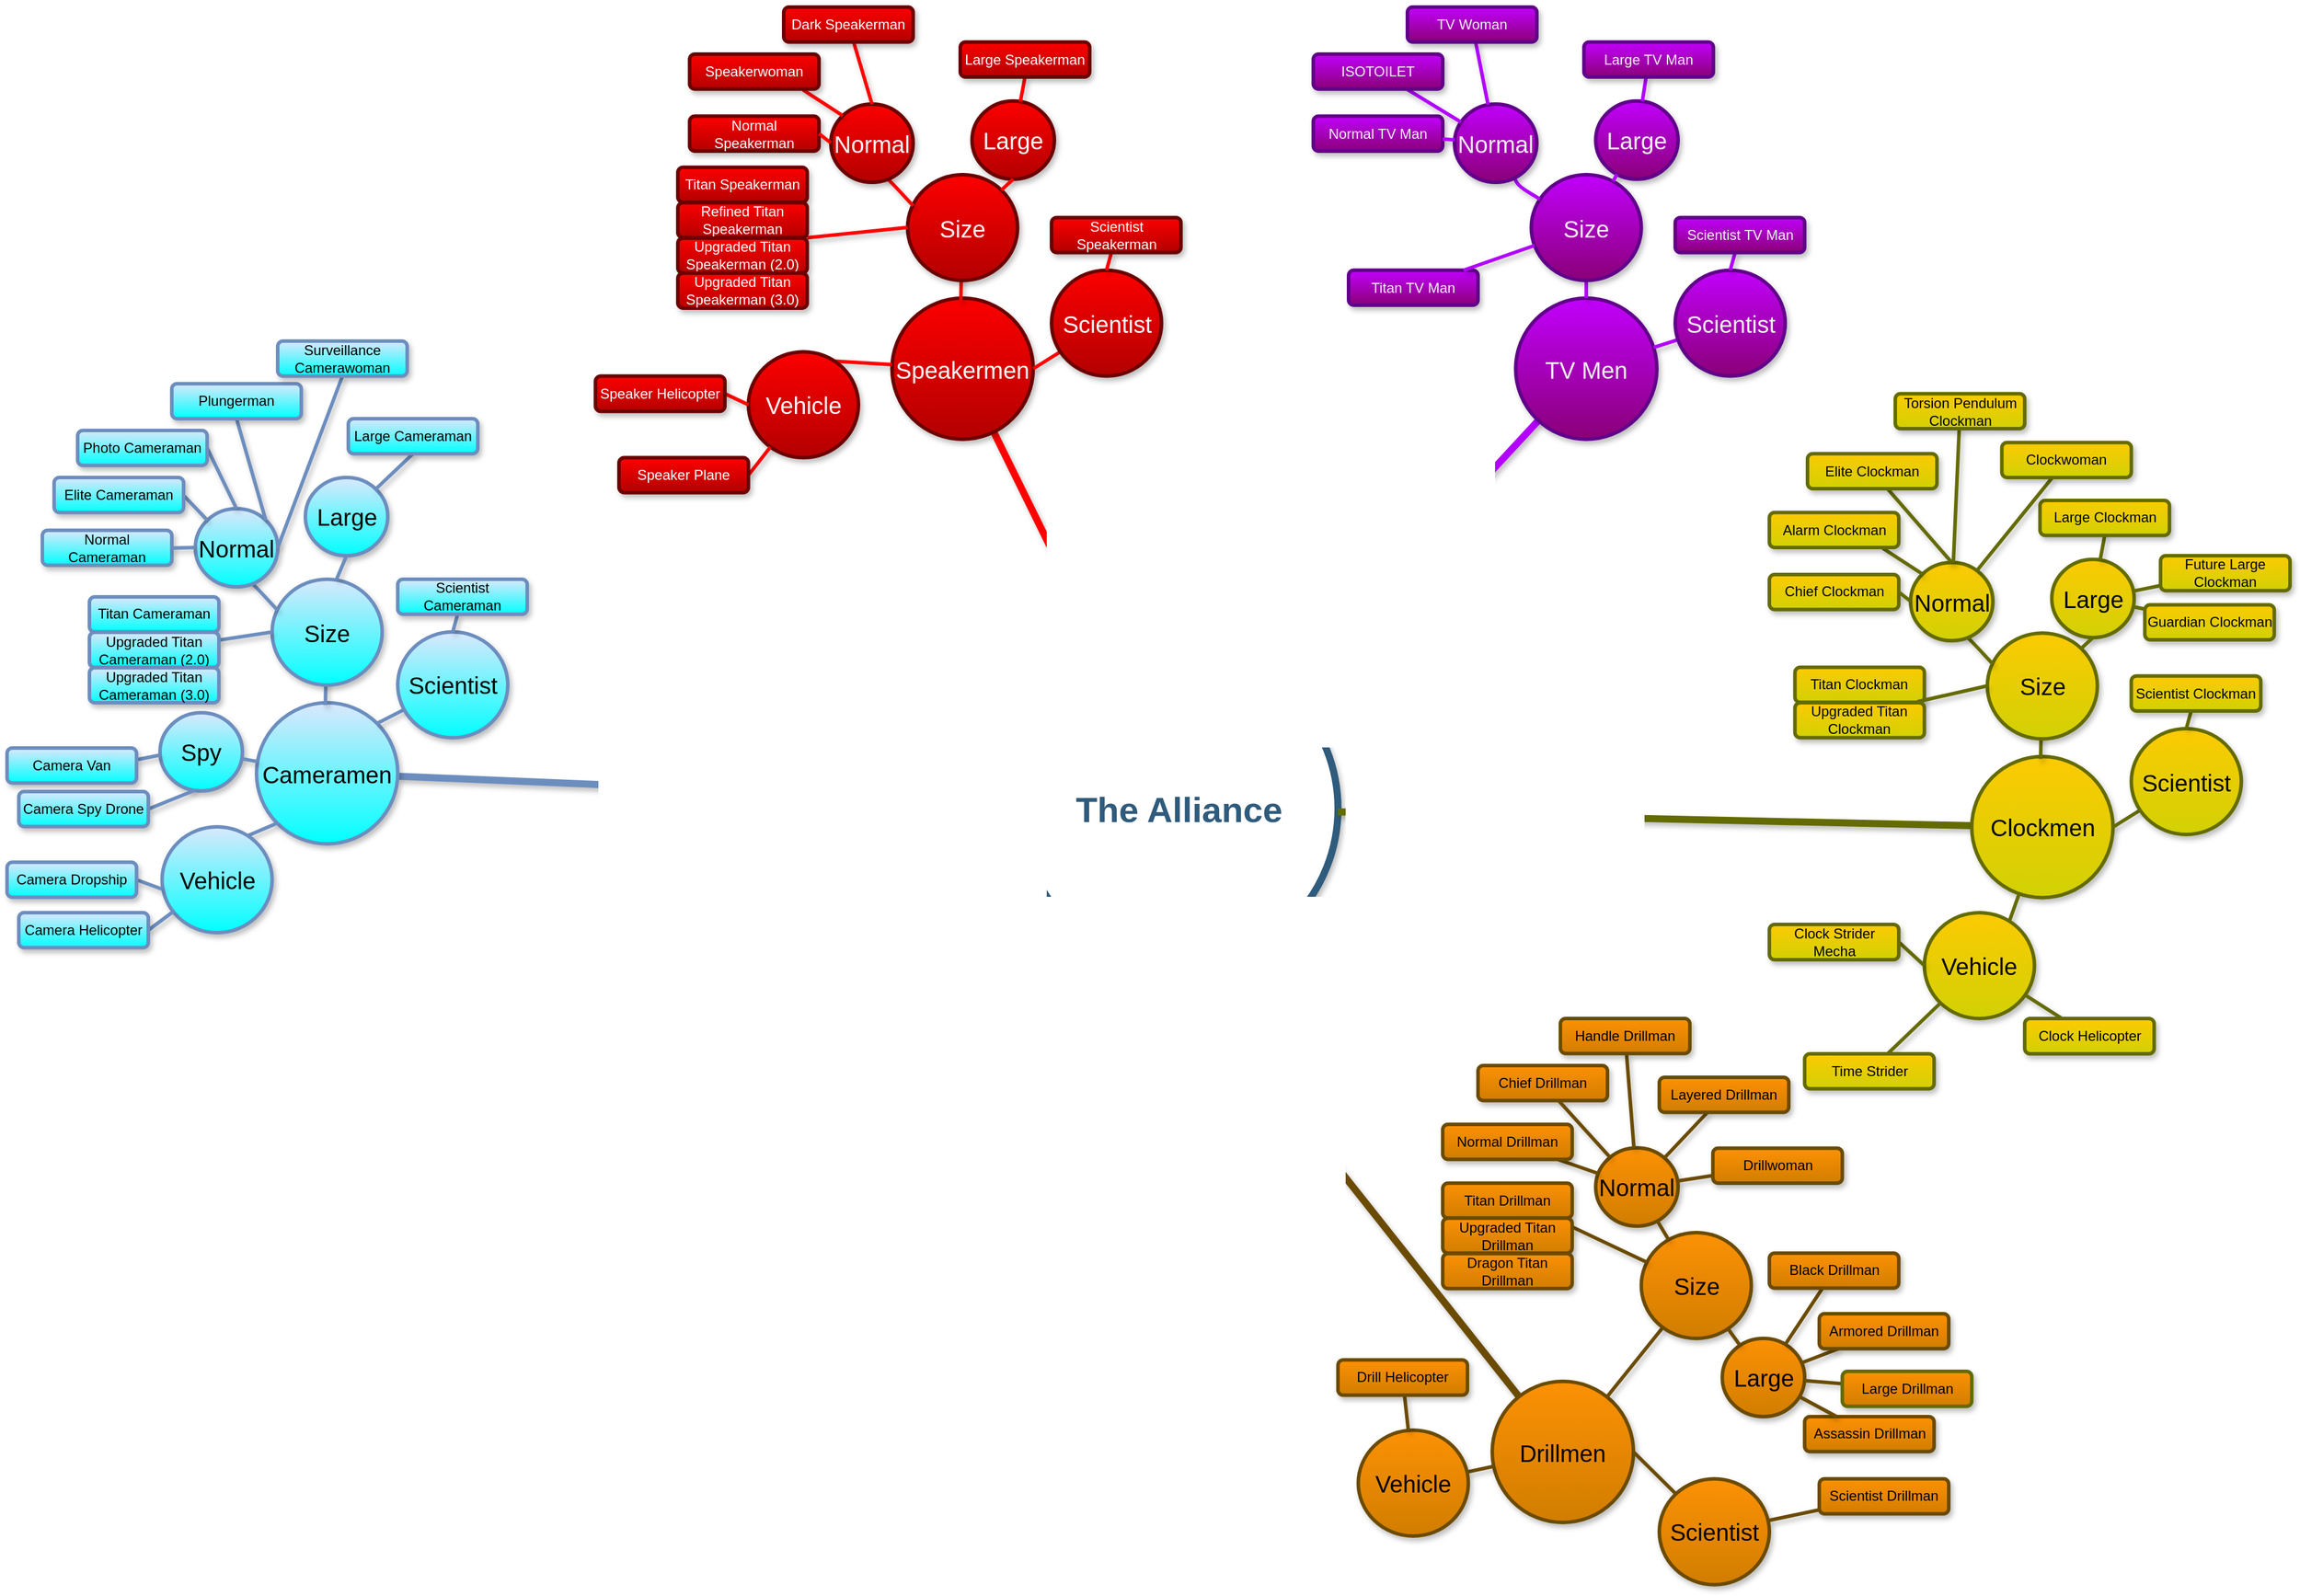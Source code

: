 <mxfile version="24.6.4" type="github">
  <diagram id="6a731a19-8d31-9384-78a2-239565b7b9f0" name="Page-1">
    <mxGraphModel dx="1050" dy="617" grid="1" gridSize="10" guides="1" tooltips="1" connect="1" arrows="1" fold="1" page="1" pageScale="1" pageWidth="1169" pageHeight="827" background="none" math="0" shadow="0">
      <root>
        <mxCell id="0" />
        <mxCell id="1" parent="0" />
        <mxCell id="1363" style="endArrow=none;strokeWidth=6;strokeColor=#6c8ebf;html=1;fillColor=#dae8fc;shadow=1;" parent="1" source="1515" target="1516" edge="1">
          <mxGeometry relative="1" as="geometry" />
        </mxCell>
        <mxCell id="1515" value="The Alliance" style="ellipse;whiteSpace=wrap;html=1;shadow=1;fontFamily=Helvetica;fontSize=30;fontColor=#2F5B7C;align=center;strokeColor=#2F5B7C;strokeWidth=6;fillColor=#FFFFFF;fontStyle=1;gradientColor=none;" parent="1" vertex="1">
          <mxGeometry x="961" y="676.5" width="270" height="270" as="geometry" />
        </mxCell>
        <mxCell id="1516" value="Cameramen" style="ellipse;whiteSpace=wrap;html=1;shadow=1;fontFamily=Helvetica;fontSize=20;align=center;strokeWidth=3;fillColor=#dae8fc;strokeColor=#6c8ebf;gradientColor=#00FFFF;" parent="1" vertex="1">
          <mxGeometry x="312" y="721.5" width="120" height="120" as="geometry" />
        </mxCell>
        <mxCell id="rcJq9EcaqIxGS28sy-gM-1543" value="" style="edgeStyle=none;endArrow=none;strokeWidth=3;strokeColor=#6c8ebf;html=1;fillColor=#dae8fc;shadow=1;" edge="1" parent="1">
          <mxGeometry x="188.5" y="51.5" width="100" height="100" as="geometry">
            <mxPoint x="370.5" y="723.5" as="sourcePoint" />
            <mxPoint x="371" y="700" as="targetPoint" />
          </mxGeometry>
        </mxCell>
        <mxCell id="rcJq9EcaqIxGS28sy-gM-1544" value="Size" style="ellipse;whiteSpace=wrap;html=1;shadow=1;fontFamily=Helvetica;fontSize=20;align=center;strokeWidth=3;fillColor=#dae8fc;strokeColor=#6c8ebf;gradientColor=#00FFFF;" vertex="1" parent="1">
          <mxGeometry x="325.25" y="616.5" width="93.5" height="90" as="geometry" />
        </mxCell>
        <mxCell id="rcJq9EcaqIxGS28sy-gM-1548" value="" style="edgeStyle=none;endArrow=none;strokeWidth=3;strokeColor=#6c8ebf;html=1;fillColor=#dae8fc;shadow=1;" edge="1" parent="1">
          <mxGeometry x="188.5" y="51.5" width="100" height="100" as="geometry">
            <mxPoint x="330" y="643" as="sourcePoint" />
            <mxPoint x="304.75" y="616.5" as="targetPoint" />
            <Array as="points">
              <mxPoint x="314.75" y="626.5" />
            </Array>
          </mxGeometry>
        </mxCell>
        <mxCell id="rcJq9EcaqIxGS28sy-gM-1549" value="Normal" style="ellipse;whiteSpace=wrap;html=1;shadow=1;fontFamily=Helvetica;fontSize=20;align=center;strokeWidth=3;fillColor=#dae8fc;strokeColor=#6c8ebf;gradientColor=#00FFFF;" vertex="1" parent="1">
          <mxGeometry x="260" y="556.5" width="70" height="66.5" as="geometry" />
        </mxCell>
        <mxCell id="rcJq9EcaqIxGS28sy-gM-1551" value="Large" style="ellipse;whiteSpace=wrap;html=1;shadow=1;fontFamily=Helvetica;fontSize=20;align=center;strokeWidth=3;fillColor=#dae8fc;strokeColor=#6c8ebf;gradientColor=#00FFFF;" vertex="1" parent="1">
          <mxGeometry x="353.5" y="530" width="70" height="66.5" as="geometry" />
        </mxCell>
        <mxCell id="rcJq9EcaqIxGS28sy-gM-1555" value="" style="edgeStyle=none;endArrow=none;strokeWidth=3;strokeColor=#6c8ebf;html=1;fillColor=#dae8fc;entryX=0.5;entryY=1;entryDx=0;entryDy=0;shadow=1;" edge="1" parent="1" target="rcJq9EcaqIxGS28sy-gM-1551">
          <mxGeometry x="188.5" y="51.5" width="100" height="100" as="geometry">
            <mxPoint x="380" y="616.5" as="sourcePoint" />
            <mxPoint x="380.5" y="593" as="targetPoint" />
          </mxGeometry>
        </mxCell>
        <mxCell id="rcJq9EcaqIxGS28sy-gM-1556" value="Normal Cameraman" style="rounded=1;whiteSpace=wrap;html=1;fillColor=#dae8fc;strokeColor=#6c8ebf;gradientColor=#00FFFF;strokeWidth=3;shadow=1;glass=0;" vertex="1" parent="1">
          <mxGeometry x="130" y="574.88" width="110" height="29.75" as="geometry" />
        </mxCell>
        <mxCell id="rcJq9EcaqIxGS28sy-gM-1558" value="" style="edgeStyle=none;endArrow=none;strokeWidth=3;strokeColor=#6c8ebf;html=1;fillColor=#dae8fc;shadow=1;" edge="1" parent="1">
          <mxGeometry x="188.5" y="51.5" width="100" height="100" as="geometry">
            <mxPoint x="260" y="589.5" as="sourcePoint" />
            <mxPoint x="240" y="590" as="targetPoint" />
          </mxGeometry>
        </mxCell>
        <mxCell id="rcJq9EcaqIxGS28sy-gM-1559" value="" style="edgeStyle=none;endArrow=none;strokeWidth=3;strokeColor=#6c8ebf;html=1;fillColor=#dae8fc;shadow=1;entryX=0.5;entryY=1;entryDx=0;entryDy=0;exitX=1;exitY=0;exitDx=0;exitDy=0;" edge="1" parent="1" source="rcJq9EcaqIxGS28sy-gM-1551" target="rcJq9EcaqIxGS28sy-gM-1560">
          <mxGeometry x="188.5" y="51.5" width="100" height="100" as="geometry">
            <mxPoint x="382" y="530" as="sourcePoint" />
            <mxPoint x="370" y="510" as="targetPoint" />
          </mxGeometry>
        </mxCell>
        <mxCell id="rcJq9EcaqIxGS28sy-gM-1560" value="Large Cameraman" style="rounded=1;whiteSpace=wrap;html=1;fillColor=#dae8fc;strokeColor=#6c8ebf;gradientColor=#00FFFF;strokeWidth=3;shadow=1;glass=0;" vertex="1" parent="1">
          <mxGeometry x="390" y="480" width="110" height="29.75" as="geometry" />
        </mxCell>
        <mxCell id="rcJq9EcaqIxGS28sy-gM-1561" value="Titan Cameraman" style="rounded=1;whiteSpace=wrap;html=1;fillColor=#dae8fc;strokeColor=#6c8ebf;gradientColor=#00FFFF;strokeWidth=3;shadow=1;glass=0;" vertex="1" parent="1">
          <mxGeometry x="170" y="631.56" width="110" height="29.75" as="geometry" />
        </mxCell>
        <mxCell id="rcJq9EcaqIxGS28sy-gM-1562" value="" style="edgeStyle=none;endArrow=none;strokeWidth=3;strokeColor=#6c8ebf;html=1;fillColor=#dae8fc;shadow=1;" edge="1" parent="1" target="rcJq9EcaqIxGS28sy-gM-1563">
          <mxGeometry x="188.5" y="51.5" width="100" height="100" as="geometry">
            <mxPoint x="325.25" y="661.37" as="sourcePoint" />
            <mxPoint x="305.25" y="661.87" as="targetPoint" />
          </mxGeometry>
        </mxCell>
        <mxCell id="rcJq9EcaqIxGS28sy-gM-1563" value="Upgraded Titan Cameraman (2.0)" style="rounded=1;whiteSpace=wrap;html=1;fillColor=#dae8fc;strokeColor=#6c8ebf;gradientColor=#00FFFF;strokeWidth=3;shadow=1;glass=0;" vertex="1" parent="1">
          <mxGeometry x="170" y="661.68" width="110" height="29.75" as="geometry" />
        </mxCell>
        <mxCell id="rcJq9EcaqIxGS28sy-gM-1564" value="Upgraded Titan Cameraman (3.0)" style="rounded=1;whiteSpace=wrap;html=1;fillColor=#dae8fc;strokeColor=#6c8ebf;gradientColor=#00FFFF;strokeWidth=3;shadow=1;glass=0;" vertex="1" parent="1">
          <mxGeometry x="170" y="691.75" width="110" height="29.75" as="geometry" />
        </mxCell>
        <mxCell id="rcJq9EcaqIxGS28sy-gM-1565" value="" style="edgeStyle=none;endArrow=none;strokeWidth=3;strokeColor=#6c8ebf;html=1;fillColor=#dae8fc;shadow=1;exitX=0;exitY=0;exitDx=0;exitDy=0;" edge="1" parent="1" source="rcJq9EcaqIxGS28sy-gM-1549">
          <mxGeometry x="188.5" y="51.5" width="100" height="100" as="geometry">
            <mxPoint x="270" y="544.62" as="sourcePoint" />
            <mxPoint x="250" y="545.12" as="targetPoint" />
          </mxGeometry>
        </mxCell>
        <mxCell id="rcJq9EcaqIxGS28sy-gM-1566" value="Elite Cameraman" style="rounded=1;whiteSpace=wrap;html=1;fillColor=#dae8fc;strokeColor=#6c8ebf;gradientColor=#00FFFF;strokeWidth=3;shadow=1;glass=0;" vertex="1" parent="1">
          <mxGeometry x="140" y="530" width="110" height="29.75" as="geometry" />
        </mxCell>
        <mxCell id="rcJq9EcaqIxGS28sy-gM-1567" value="Spy" style="ellipse;whiteSpace=wrap;html=1;shadow=1;fontFamily=Helvetica;fontSize=20;align=center;strokeWidth=3;fillColor=#dae8fc;strokeColor=#6c8ebf;gradientColor=#00FFFF;" vertex="1" parent="1">
          <mxGeometry x="230" y="730" width="70" height="66.5" as="geometry" />
        </mxCell>
        <mxCell id="rcJq9EcaqIxGS28sy-gM-1569" value="" style="edgeStyle=none;endArrow=none;strokeWidth=3;strokeColor=#6c8ebf;html=1;fillColor=#dae8fc;shadow=1;" edge="1" parent="1" source="rcJq9EcaqIxGS28sy-gM-1567" target="1516">
          <mxGeometry x="188.5" y="51.5" width="100" height="100" as="geometry">
            <mxPoint x="294.5" y="745" as="sourcePoint" />
            <mxPoint x="295" y="721.5" as="targetPoint" />
          </mxGeometry>
        </mxCell>
        <mxCell id="rcJq9EcaqIxGS28sy-gM-1570" value="" style="edgeStyle=none;endArrow=none;strokeWidth=3;strokeColor=#6c8ebf;html=1;fillColor=#dae8fc;shadow=1;exitX=0;exitY=0;exitDx=0;exitDy=0;" edge="1" parent="1">
          <mxGeometry x="188.5" y="51.5" width="100" height="100" as="geometry">
            <mxPoint x="230" y="766" as="sourcePoint" />
            <mxPoint x="210" y="770" as="targetPoint" />
          </mxGeometry>
        </mxCell>
        <mxCell id="rcJq9EcaqIxGS28sy-gM-1571" value="Camera Van" style="rounded=1;whiteSpace=wrap;html=1;fillColor=#dae8fc;strokeColor=#6c8ebf;gradientColor=#00FFFF;strokeWidth=3;shadow=1;glass=0;" vertex="1" parent="1">
          <mxGeometry x="100" y="760" width="110" height="29.75" as="geometry" />
        </mxCell>
        <mxCell id="rcJq9EcaqIxGS28sy-gM-1572" value="" style="edgeStyle=none;endArrow=none;strokeWidth=3;strokeColor=#6c8ebf;html=1;fillColor=#dae8fc;shadow=1;exitX=0;exitY=0;exitDx=0;exitDy=0;entryX=1;entryY=0.5;entryDx=0;entryDy=0;" edge="1" parent="1" target="rcJq9EcaqIxGS28sy-gM-1573">
          <mxGeometry x="188.5" y="51.5" width="100" height="100" as="geometry">
            <mxPoint x="260" y="795.75" as="sourcePoint" />
            <mxPoint x="240" y="799.75" as="targetPoint" />
          </mxGeometry>
        </mxCell>
        <mxCell id="rcJq9EcaqIxGS28sy-gM-1573" value="Camera Spy Drone" style="rounded=1;whiteSpace=wrap;html=1;fillColor=#dae8fc;strokeColor=#6c8ebf;gradientColor=#00FFFF;strokeWidth=3;shadow=1;glass=0;" vertex="1" parent="1">
          <mxGeometry x="110" y="797" width="110" height="29.75" as="geometry" />
        </mxCell>
        <mxCell id="rcJq9EcaqIxGS28sy-gM-1574" value="" style="edgeStyle=none;endArrow=none;strokeWidth=3;strokeColor=#6c8ebf;html=1;fillColor=#dae8fc;shadow=1;entryX=0;entryY=1;entryDx=0;entryDy=0;exitX=0.77;exitY=0.087;exitDx=0;exitDy=0;exitPerimeter=0;" edge="1" parent="1" source="rcJq9EcaqIxGS28sy-gM-1575" target="1516">
          <mxGeometry x="188.5" y="51.5" width="100" height="100" as="geometry">
            <mxPoint x="295.25" y="934" as="sourcePoint" />
            <mxPoint x="295.75" y="910.5" as="targetPoint" />
          </mxGeometry>
        </mxCell>
        <mxCell id="rcJq9EcaqIxGS28sy-gM-1575" value="Vehicle" style="ellipse;whiteSpace=wrap;html=1;shadow=1;fontFamily=Helvetica;fontSize=20;align=center;strokeWidth=3;fillColor=#dae8fc;strokeColor=#6c8ebf;gradientColor=#00FFFF;" vertex="1" parent="1">
          <mxGeometry x="231.75" y="827" width="93.5" height="90" as="geometry" />
        </mxCell>
        <mxCell id="rcJq9EcaqIxGS28sy-gM-1576" value="" style="edgeStyle=none;endArrow=none;strokeWidth=3;strokeColor=#6c8ebf;html=1;fillColor=#dae8fc;shadow=1;exitX=0;exitY=0;exitDx=0;exitDy=0;entryX=1;entryY=0.5;entryDx=0;entryDy=0;" edge="1" parent="1" target="rcJq9EcaqIxGS28sy-gM-1577">
          <mxGeometry x="188.5" y="51.5" width="100" height="100" as="geometry">
            <mxPoint x="231.75" y="880" as="sourcePoint" />
            <mxPoint x="211.75" y="884" as="targetPoint" />
          </mxGeometry>
        </mxCell>
        <mxCell id="rcJq9EcaqIxGS28sy-gM-1577" value="Camera Dropship" style="rounded=1;whiteSpace=wrap;html=1;fillColor=#dae8fc;strokeColor=#6c8ebf;gradientColor=#00FFFF;strokeWidth=3;shadow=1;glass=0;" vertex="1" parent="1">
          <mxGeometry x="100" y="857.13" width="110" height="29.75" as="geometry" />
        </mxCell>
        <mxCell id="rcJq9EcaqIxGS28sy-gM-1578" value="" style="edgeStyle=none;endArrow=none;strokeWidth=3;strokeColor=#6c8ebf;html=1;fillColor=#dae8fc;shadow=1;entryX=1;entryY=0.5;entryDx=0;entryDy=0;" edge="1" parent="1" target="rcJq9EcaqIxGS28sy-gM-1579" source="rcJq9EcaqIxGS28sy-gM-1575">
          <mxGeometry x="188.5" y="51.5" width="100" height="100" as="geometry">
            <mxPoint x="241.75" y="922.87" as="sourcePoint" />
            <mxPoint x="221.75" y="926.87" as="targetPoint" />
          </mxGeometry>
        </mxCell>
        <mxCell id="rcJq9EcaqIxGS28sy-gM-1579" value="&lt;div&gt;Camera Helicopter&lt;/div&gt;" style="rounded=1;whiteSpace=wrap;html=1;fillColor=#dae8fc;strokeColor=#6c8ebf;gradientColor=#00FFFF;strokeWidth=3;shadow=1;glass=0;" vertex="1" parent="1">
          <mxGeometry x="110" y="900" width="110" height="29.75" as="geometry" />
        </mxCell>
        <mxCell id="rcJq9EcaqIxGS28sy-gM-1580" value="" style="edgeStyle=none;endArrow=none;strokeWidth=3;strokeColor=#6c8ebf;html=1;fillColor=#dae8fc;shadow=1;exitX=1;exitY=0;exitDx=0;exitDy=0;" edge="1" parent="1" source="1516" target="rcJq9EcaqIxGS28sy-gM-1581">
          <mxGeometry x="188.5" y="51.5" width="100" height="100" as="geometry">
            <mxPoint x="477.25" y="747" as="sourcePoint" />
            <mxPoint x="477.75" y="723.5" as="targetPoint" />
          </mxGeometry>
        </mxCell>
        <mxCell id="rcJq9EcaqIxGS28sy-gM-1581" value="Scientist" style="ellipse;whiteSpace=wrap;html=1;shadow=1;fontFamily=Helvetica;fontSize=20;align=center;strokeWidth=3;fillColor=#dae8fc;strokeColor=#6c8ebf;gradientColor=#00FFFF;" vertex="1" parent="1">
          <mxGeometry x="432" y="661.31" width="93.5" height="90" as="geometry" />
        </mxCell>
        <mxCell id="rcJq9EcaqIxGS28sy-gM-1582" value="" style="edgeStyle=none;endArrow=none;strokeWidth=3;strokeColor=#6c8ebf;html=1;fillColor=#dae8fc;shadow=1;exitX=0.5;exitY=0;exitDx=0;exitDy=0;" edge="1" parent="1" source="rcJq9EcaqIxGS28sy-gM-1581" target="rcJq9EcaqIxGS28sy-gM-1583">
          <mxGeometry x="188.5" y="51.5" width="100" height="100" as="geometry">
            <mxPoint x="479" y="670" as="sourcePoint" />
            <mxPoint x="473.5" y="641.68" as="targetPoint" />
          </mxGeometry>
        </mxCell>
        <mxCell id="rcJq9EcaqIxGS28sy-gM-1583" value="Scientist Cameraman" style="rounded=1;whiteSpace=wrap;html=1;fillColor=#dae8fc;strokeColor=#6c8ebf;gradientColor=#00FFFF;strokeWidth=3;shadow=1;glass=0;" vertex="1" parent="1">
          <mxGeometry x="432" y="616.5" width="110" height="29.75" as="geometry" />
        </mxCell>
        <mxCell id="rcJq9EcaqIxGS28sy-gM-1584" value="" style="edgeStyle=none;endArrow=none;strokeWidth=3;strokeColor=#6c8ebf;html=1;fillColor=#dae8fc;shadow=1;exitX=0.5;exitY=0;exitDx=0;exitDy=0;entryX=1;entryY=0.5;entryDx=0;entryDy=0;" edge="1" parent="1" source="rcJq9EcaqIxGS28sy-gM-1549" target="rcJq9EcaqIxGS28sy-gM-1585">
          <mxGeometry x="188.5" y="51.5" width="100" height="100" as="geometry">
            <mxPoint x="290" y="526" as="sourcePoint" />
            <mxPoint x="270" y="505.12" as="targetPoint" />
          </mxGeometry>
        </mxCell>
        <mxCell id="rcJq9EcaqIxGS28sy-gM-1585" value="Photo Cameraman" style="rounded=1;whiteSpace=wrap;html=1;fillColor=#dae8fc;strokeColor=#6c8ebf;gradientColor=#00FFFF;strokeWidth=3;shadow=1;glass=0;" vertex="1" parent="1">
          <mxGeometry x="160" y="490" width="110" height="29.75" as="geometry" />
        </mxCell>
        <mxCell id="rcJq9EcaqIxGS28sy-gM-1586" value="" style="edgeStyle=none;endArrow=none;strokeWidth=3;strokeColor=#6c8ebf;html=1;fillColor=#dae8fc;shadow=1;entryX=0.5;entryY=1;entryDx=0;entryDy=0;exitX=1;exitY=0;exitDx=0;exitDy=0;" edge="1" parent="1" target="rcJq9EcaqIxGS28sy-gM-1587" source="rcJq9EcaqIxGS28sy-gM-1549">
          <mxGeometry x="188.5" y="51.5" width="100" height="100" as="geometry">
            <mxPoint x="345" y="519.75" as="sourcePoint" />
            <mxPoint x="320" y="467.87" as="targetPoint" />
          </mxGeometry>
        </mxCell>
        <mxCell id="rcJq9EcaqIxGS28sy-gM-1587" value="Plungerman" style="rounded=1;whiteSpace=wrap;html=1;fillColor=#dae8fc;strokeColor=#6c8ebf;gradientColor=#00FFFF;strokeWidth=3;shadow=1;glass=0;" vertex="1" parent="1">
          <mxGeometry x="240" y="450.25" width="110" height="29.75" as="geometry" />
        </mxCell>
        <mxCell id="rcJq9EcaqIxGS28sy-gM-1588" value="" style="edgeStyle=none;endArrow=none;strokeWidth=3;strokeColor=#6c8ebf;html=1;fillColor=#dae8fc;shadow=1;entryX=0.5;entryY=1;entryDx=0;entryDy=0;exitX=1;exitY=0.5;exitDx=0;exitDy=0;" edge="1" parent="1" target="rcJq9EcaqIxGS28sy-gM-1589" source="rcJq9EcaqIxGS28sy-gM-1549">
          <mxGeometry x="188.5" y="51.5" width="100" height="100" as="geometry">
            <mxPoint x="440" y="545.75" as="sourcePoint" />
            <mxPoint x="440" y="447.62" as="targetPoint" />
          </mxGeometry>
        </mxCell>
        <mxCell id="rcJq9EcaqIxGS28sy-gM-1589" value="Surveillance Camerawoman" style="rounded=1;whiteSpace=wrap;html=1;fillColor=#dae8fc;strokeColor=#6c8ebf;gradientColor=#00FFFF;strokeWidth=3;shadow=1;glass=0;" vertex="1" parent="1">
          <mxGeometry x="330" y="414" width="110" height="29.75" as="geometry" />
        </mxCell>
        <mxCell id="rcJq9EcaqIxGS28sy-gM-1590" style="endArrow=none;strokeWidth=6;strokeColor=#FF0000;html=1;fillColor=#dae8fc;shadow=1;" edge="1" parent="1" target="rcJq9EcaqIxGS28sy-gM-1591" source="1515">
          <mxGeometry relative="1" as="geometry">
            <mxPoint x="1501" y="462.0" as="sourcePoint" />
          </mxGeometry>
        </mxCell>
        <mxCell id="rcJq9EcaqIxGS28sy-gM-1591" value="Speakermen" style="ellipse;whiteSpace=wrap;html=1;shadow=1;fontFamily=Helvetica;fontSize=20;align=center;strokeWidth=3;fillColor=#FC0000;strokeColor=#6B0000;gradientColor=#B30000;fontColor=#FFFFFF;" vertex="1" parent="1">
          <mxGeometry x="852" y="377.5" width="120" height="120" as="geometry" />
        </mxCell>
        <mxCell id="rcJq9EcaqIxGS28sy-gM-1592" value="" style="edgeStyle=none;endArrow=none;strokeWidth=3;strokeColor=#FF0000;html=1;fillColor=#dae8fc;shadow=1;" edge="1" parent="1">
          <mxGeometry x="188.5" y="51.5" width="100" height="100" as="geometry">
            <mxPoint x="910.5" y="379.5" as="sourcePoint" />
            <mxPoint x="911" y="356.0" as="targetPoint" />
          </mxGeometry>
        </mxCell>
        <mxCell id="rcJq9EcaqIxGS28sy-gM-1593" value="Size" style="ellipse;whiteSpace=wrap;html=1;shadow=1;fontFamily=Helvetica;fontSize=20;align=center;strokeWidth=3;fillColor=#FC0000;strokeColor=#6B0000;gradientColor=#B30000;fontColor=#FFFFFF;" vertex="1" parent="1">
          <mxGeometry x="865.25" y="272.5" width="93.5" height="90" as="geometry" />
        </mxCell>
        <mxCell id="rcJq9EcaqIxGS28sy-gM-1594" value="" style="edgeStyle=none;endArrow=none;strokeWidth=3;strokeColor=#FF0000;html=1;fillColor=#dae8fc;shadow=1;" edge="1" parent="1">
          <mxGeometry x="188.5" y="51.5" width="100" height="100" as="geometry">
            <mxPoint x="870" y="299" as="sourcePoint" />
            <mxPoint x="844.75" y="272.5" as="targetPoint" />
            <Array as="points">
              <mxPoint x="854.75" y="282.5" />
            </Array>
          </mxGeometry>
        </mxCell>
        <mxCell id="rcJq9EcaqIxGS28sy-gM-1595" value="Normal" style="ellipse;whiteSpace=wrap;html=1;shadow=1;fontFamily=Helvetica;fontSize=20;align=center;strokeWidth=3;fillColor=#FC0000;strokeColor=#6B0000;gradientColor=#B30000;fontColor=#FFFFFF;" vertex="1" parent="1">
          <mxGeometry x="800" y="212.5" width="70" height="66.5" as="geometry" />
        </mxCell>
        <mxCell id="rcJq9EcaqIxGS28sy-gM-1596" value="Large" style="ellipse;whiteSpace=wrap;html=1;shadow=1;fontFamily=Helvetica;fontSize=20;align=center;strokeWidth=3;fillColor=#FC0000;strokeColor=#6B0000;gradientColor=#B30000;fontColor=#FFFFFF;" vertex="1" parent="1">
          <mxGeometry x="920" y="209.87" width="70" height="66.5" as="geometry" />
        </mxCell>
        <mxCell id="rcJq9EcaqIxGS28sy-gM-1597" value="" style="edgeStyle=none;endArrow=none;strokeWidth=3;strokeColor=#FF0000;html=1;fillColor=#dae8fc;entryX=0.5;entryY=1;entryDx=0;entryDy=0;shadow=1;exitX=1;exitY=0;exitDx=0;exitDy=0;" edge="1" parent="1" target="rcJq9EcaqIxGS28sy-gM-1596" source="rcJq9EcaqIxGS28sy-gM-1593">
          <mxGeometry x="188.5" y="51.5" width="100" height="100" as="geometry">
            <mxPoint x="946.5" y="296.37" as="sourcePoint" />
            <mxPoint x="947" y="272.87" as="targetPoint" />
          </mxGeometry>
        </mxCell>
        <mxCell id="rcJq9EcaqIxGS28sy-gM-1598" value="Normal Speakerman" style="rounded=1;whiteSpace=wrap;html=1;fillColor=#FC0000;strokeColor=#6B0000;gradientColor=#B30000;strokeWidth=3;shadow=1;glass=0;fontColor=#FFFFFF;" vertex="1" parent="1">
          <mxGeometry x="680" y="222.75" width="110" height="29.75" as="geometry" />
        </mxCell>
        <mxCell id="rcJq9EcaqIxGS28sy-gM-1599" value="" style="edgeStyle=none;endArrow=none;strokeWidth=3;strokeColor=#FF0000;html=1;fillColor=#dae8fc;shadow=1;entryX=1;entryY=0.5;entryDx=0;entryDy=0;" edge="1" parent="1" target="rcJq9EcaqIxGS28sy-gM-1598">
          <mxGeometry x="188.5" y="51.5" width="100" height="100" as="geometry">
            <mxPoint x="800" y="245.5" as="sourcePoint" />
            <mxPoint x="780" y="246" as="targetPoint" />
          </mxGeometry>
        </mxCell>
        <mxCell id="rcJq9EcaqIxGS28sy-gM-1600" value="" style="edgeStyle=none;endArrow=none;strokeWidth=3;strokeColor=#FF0000;html=1;fillColor=#dae8fc;shadow=1;entryX=0.5;entryY=1;entryDx=0;entryDy=0;" edge="1" parent="1" source="rcJq9EcaqIxGS28sy-gM-1596" target="rcJq9EcaqIxGS28sy-gM-1601">
          <mxGeometry x="188.5" y="51.5" width="100" height="100" as="geometry">
            <mxPoint x="948.5" y="209.87" as="sourcePoint" />
            <mxPoint x="936.5" y="189.87" as="targetPoint" />
          </mxGeometry>
        </mxCell>
        <mxCell id="rcJq9EcaqIxGS28sy-gM-1601" value="Large Speakerman" style="rounded=1;whiteSpace=wrap;html=1;fillColor=#FC0000;strokeColor=#6B0000;gradientColor=#B30000;strokeWidth=3;shadow=1;glass=0;fontColor=#FFFFFF;" vertex="1" parent="1">
          <mxGeometry x="910" y="159.75" width="110" height="29.75" as="geometry" />
        </mxCell>
        <mxCell id="rcJq9EcaqIxGS28sy-gM-1602" value="Titan Speakerman" style="rounded=1;whiteSpace=wrap;html=1;fillColor=#FC0000;strokeColor=#6B0000;gradientColor=#B30000;strokeWidth=3;shadow=1;glass=0;fontColor=#FFFFFF;" vertex="1" parent="1">
          <mxGeometry x="670" y="266.25" width="110" height="29.75" as="geometry" />
        </mxCell>
        <mxCell id="rcJq9EcaqIxGS28sy-gM-1603" value="" style="edgeStyle=none;endArrow=none;strokeWidth=3;strokeColor=#FF0000;html=1;fillColor=#dae8fc;shadow=1;entryX=1;entryY=1;entryDx=0;entryDy=0;" edge="1" parent="1" target="rcJq9EcaqIxGS28sy-gM-1604">
          <mxGeometry x="188.5" y="51.5" width="100" height="100" as="geometry">
            <mxPoint x="865.25" y="317.37" as="sourcePoint" />
            <mxPoint x="845.25" y="317.87" as="targetPoint" />
          </mxGeometry>
        </mxCell>
        <mxCell id="rcJq9EcaqIxGS28sy-gM-1604" value="Refined Titan Speakerman" style="rounded=1;whiteSpace=wrap;html=1;fillColor=#FC0000;strokeColor=#6B0000;gradientColor=#B30000;strokeWidth=3;shadow=1;glass=0;fontColor=#FFFFFF;" vertex="1" parent="1">
          <mxGeometry x="670" y="296.37" width="110" height="29.75" as="geometry" />
        </mxCell>
        <mxCell id="rcJq9EcaqIxGS28sy-gM-1605" value="Upgraded Titan Speakerman (2.0)" style="rounded=1;whiteSpace=wrap;html=1;fillColor=#FC0000;strokeColor=#6B0000;gradientColor=#B30000;strokeWidth=3;shadow=1;glass=0;fontColor=#FFFFFF;" vertex="1" parent="1">
          <mxGeometry x="670" y="326.44" width="110" height="29.75" as="geometry" />
        </mxCell>
        <mxCell id="rcJq9EcaqIxGS28sy-gM-1606" value="" style="edgeStyle=none;endArrow=none;strokeWidth=3;strokeColor=#FF0000;html=1;fillColor=#dae8fc;shadow=1;exitX=0;exitY=0;exitDx=0;exitDy=0;entryX=0.876;entryY=1.022;entryDx=0;entryDy=0;entryPerimeter=0;" edge="1" parent="1" source="rcJq9EcaqIxGS28sy-gM-1595" target="rcJq9EcaqIxGS28sy-gM-1607">
          <mxGeometry x="188.5" y="51.5" width="100" height="100" as="geometry">
            <mxPoint x="810" y="200.62" as="sourcePoint" />
            <mxPoint x="790" y="201.12" as="targetPoint" />
          </mxGeometry>
        </mxCell>
        <mxCell id="rcJq9EcaqIxGS28sy-gM-1607" value="Speakerwoman" style="rounded=1;whiteSpace=wrap;html=1;fillColor=#FC0000;strokeColor=#6B0000;gradientColor=#B30000;strokeWidth=3;shadow=1;glass=0;fontColor=#FFFFFF;" vertex="1" parent="1">
          <mxGeometry x="680" y="170" width="110" height="29.75" as="geometry" />
        </mxCell>
        <mxCell id="rcJq9EcaqIxGS28sy-gM-1614" value="" style="edgeStyle=none;endArrow=none;strokeWidth=3;strokeColor=#FF0000;html=1;fillColor=#dae8fc;shadow=1;exitX=0.77;exitY=0.087;exitDx=0;exitDy=0;exitPerimeter=0;" edge="1" parent="1" source="rcJq9EcaqIxGS28sy-gM-1615" target="rcJq9EcaqIxGS28sy-gM-1591">
          <mxGeometry x="188.5" y="51.5" width="100" height="100" as="geometry">
            <mxPoint x="835.25" y="590" as="sourcePoint" />
            <mxPoint x="835.75" y="566.5" as="targetPoint" />
          </mxGeometry>
        </mxCell>
        <mxCell id="rcJq9EcaqIxGS28sy-gM-1615" value="Vehicle" style="ellipse;whiteSpace=wrap;html=1;shadow=1;fontFamily=Helvetica;fontSize=20;align=center;strokeWidth=3;fillColor=#FC0000;strokeColor=#6B0000;gradientColor=#B30000;fontColor=#FFFFFF;" vertex="1" parent="1">
          <mxGeometry x="730" y="423.13" width="93.5" height="90" as="geometry" />
        </mxCell>
        <mxCell id="rcJq9EcaqIxGS28sy-gM-1618" value="" style="edgeStyle=none;endArrow=none;strokeWidth=3;strokeColor=#FF0000;html=1;fillColor=#dae8fc;shadow=1;entryX=1;entryY=0.5;entryDx=0;entryDy=0;" edge="1" parent="1" source="rcJq9EcaqIxGS28sy-gM-1615" target="rcJq9EcaqIxGS28sy-gM-1619">
          <mxGeometry x="188.5" y="51.5" width="100" height="100" as="geometry">
            <mxPoint x="781.75" y="578.87" as="sourcePoint" />
            <mxPoint x="761.75" y="582.87" as="targetPoint" />
          </mxGeometry>
        </mxCell>
        <mxCell id="rcJq9EcaqIxGS28sy-gM-1619" value="&lt;div&gt;Speaker Plane&lt;/div&gt;" style="rounded=1;whiteSpace=wrap;html=1;fillColor=#FC0000;strokeColor=#6B0000;gradientColor=#B30000;strokeWidth=3;shadow=1;glass=0;fontColor=#FFFFFF;" vertex="1" parent="1">
          <mxGeometry x="620" y="513.13" width="110" height="29.75" as="geometry" />
        </mxCell>
        <mxCell id="rcJq9EcaqIxGS28sy-gM-1620" value="" style="edgeStyle=none;endArrow=none;strokeWidth=3;strokeColor=#FF0000;html=1;fillColor=#dae8fc;shadow=1;exitX=1;exitY=0.5;exitDx=0;exitDy=0;" edge="1" parent="1" source="rcJq9EcaqIxGS28sy-gM-1591" target="rcJq9EcaqIxGS28sy-gM-1621">
          <mxGeometry x="188.5" y="51.5" width="100" height="100" as="geometry">
            <mxPoint x="969.996" y="431.514" as="sourcePoint" />
            <mxPoint x="1033.32" y="415.94" as="targetPoint" />
          </mxGeometry>
        </mxCell>
        <mxCell id="rcJq9EcaqIxGS28sy-gM-1621" value="Scientist" style="ellipse;whiteSpace=wrap;html=1;shadow=1;fontFamily=Helvetica;fontSize=20;align=center;strokeWidth=3;fillColor=#FC0000;strokeColor=#6B0000;gradientColor=#B30000;fontColor=#FFFFFF;" vertex="1" parent="1">
          <mxGeometry x="987.57" y="353.75" width="93.5" height="90" as="geometry" />
        </mxCell>
        <mxCell id="rcJq9EcaqIxGS28sy-gM-1622" value="" style="edgeStyle=none;endArrow=none;strokeWidth=3;strokeColor=#FF0000;html=1;fillColor=#dae8fc;shadow=1;exitX=0.5;exitY=0;exitDx=0;exitDy=0;" edge="1" parent="1" source="rcJq9EcaqIxGS28sy-gM-1621" target="rcJq9EcaqIxGS28sy-gM-1623">
          <mxGeometry x="188.5" y="51.5" width="100" height="100" as="geometry">
            <mxPoint x="1019" y="326" as="sourcePoint" />
            <mxPoint x="1013.5" y="297.68" as="targetPoint" />
          </mxGeometry>
        </mxCell>
        <mxCell id="rcJq9EcaqIxGS28sy-gM-1623" value="Scientist Speakerman" style="rounded=1;whiteSpace=wrap;html=1;fillColor=#FC0000;strokeColor=#6B0000;gradientColor=#B30000;strokeWidth=3;shadow=1;glass=0;fontColor=#FFFFFF;" vertex="1" parent="1">
          <mxGeometry x="987.57" y="308.94" width="110" height="29.75" as="geometry" />
        </mxCell>
        <mxCell id="rcJq9EcaqIxGS28sy-gM-1624" value="" style="edgeStyle=none;endArrow=none;strokeWidth=3;strokeColor=#FF0000;html=1;fillColor=#dae8fc;shadow=1;exitX=0.5;exitY=0;exitDx=0;exitDy=0;" edge="1" parent="1" source="rcJq9EcaqIxGS28sy-gM-1595" target="rcJq9EcaqIxGS28sy-gM-1625">
          <mxGeometry x="188.5" y="51.5" width="100" height="100" as="geometry">
            <mxPoint x="830" y="182" as="sourcePoint" />
            <mxPoint x="810" y="161.12" as="targetPoint" />
          </mxGeometry>
        </mxCell>
        <mxCell id="rcJq9EcaqIxGS28sy-gM-1625" value="Dark Speakerman" style="rounded=1;whiteSpace=wrap;html=1;fillColor=#FC0000;strokeColor=#6B0000;gradientColor=#B30000;strokeWidth=3;shadow=1;glass=0;fontColor=#FFFFFF;" vertex="1" parent="1">
          <mxGeometry x="760" y="130" width="110" height="29.75" as="geometry" />
        </mxCell>
        <mxCell id="rcJq9EcaqIxGS28sy-gM-1630" value="Upgraded Titan Speakerman (3.0)" style="rounded=1;whiteSpace=wrap;html=1;fillColor=#FC0000;strokeColor=#6B0000;gradientColor=#B30000;strokeWidth=3;shadow=1;glass=0;fontColor=#FFFFFF;" vertex="1" parent="1">
          <mxGeometry x="670" y="356.25" width="110" height="29.75" as="geometry" />
        </mxCell>
        <mxCell id="rcJq9EcaqIxGS28sy-gM-1632" value="" style="edgeStyle=none;endArrow=none;strokeWidth=3;strokeColor=#FF0000;html=1;fillColor=#dae8fc;shadow=1;entryX=1;entryY=0.5;entryDx=0;entryDy=0;exitX=0;exitY=0.5;exitDx=0;exitDy=0;" edge="1" parent="1" target="rcJq9EcaqIxGS28sy-gM-1633" source="rcJq9EcaqIxGS28sy-gM-1615">
          <mxGeometry x="188.5" y="51.5" width="100" height="100" as="geometry">
            <mxPoint x="771.75" y="519.75" as="sourcePoint" />
            <mxPoint x="752.5" y="547.62" as="targetPoint" />
          </mxGeometry>
        </mxCell>
        <mxCell id="rcJq9EcaqIxGS28sy-gM-1633" value="&lt;div&gt;Speaker Helicopter&lt;/div&gt;" style="rounded=1;whiteSpace=wrap;html=1;fillColor=#FC0000;strokeColor=#6B0000;gradientColor=#B30000;strokeWidth=3;shadow=1;glass=0;fontColor=#FFFFFF;" vertex="1" parent="1">
          <mxGeometry x="600" y="443.75" width="110" height="30" as="geometry" />
        </mxCell>
        <mxCell id="rcJq9EcaqIxGS28sy-gM-1634" style="endArrow=none;strokeWidth=6;strokeColor=#B300FF;html=1;fillColor=#dae8fc;shadow=1;" edge="1" parent="1" target="rcJq9EcaqIxGS28sy-gM-1635" source="1515">
          <mxGeometry relative="1" as="geometry">
            <mxPoint x="1567" y="690" as="sourcePoint" />
          </mxGeometry>
        </mxCell>
        <mxCell id="rcJq9EcaqIxGS28sy-gM-1635" value="TV Men" style="ellipse;whiteSpace=wrap;html=1;shadow=1;fontFamily=Helvetica;fontSize=20;align=center;strokeWidth=3;fillColor=#C100FC;strokeColor=#61008A;gradientColor=#8A0077;fontColor=#F2F2F2;" vertex="1" parent="1">
          <mxGeometry x="1382" y="377.5" width="120" height="120" as="geometry" />
        </mxCell>
        <mxCell id="rcJq9EcaqIxGS28sy-gM-1636" value="" style="edgeStyle=none;endArrow=none;strokeWidth=3;strokeColor=#B300FF;html=1;fillColor=#dae8fc;shadow=1;" edge="1" parent="1" source="rcJq9EcaqIxGS28sy-gM-1635" target="rcJq9EcaqIxGS28sy-gM-1637">
          <mxGeometry x="188.5" y="51.5" width="100" height="100" as="geometry">
            <mxPoint x="1440.5" y="379.5" as="sourcePoint" />
            <mxPoint x="1441" y="356.0" as="targetPoint" />
          </mxGeometry>
        </mxCell>
        <mxCell id="rcJq9EcaqIxGS28sy-gM-1637" value="Size" style="ellipse;whiteSpace=wrap;html=1;shadow=1;fontFamily=Helvetica;fontSize=20;align=center;strokeWidth=3;fillColor=#C100FC;strokeColor=#61008A;gradientColor=#8A0077;fontColor=#F2F2F2;" vertex="1" parent="1">
          <mxGeometry x="1395.25" y="272.5" width="93.5" height="90" as="geometry" />
        </mxCell>
        <mxCell id="rcJq9EcaqIxGS28sy-gM-1638" value="" style="edgeStyle=none;endArrow=none;strokeWidth=3;strokeColor=#B300FF;html=1;fillColor=#dae8fc;shadow=1;" edge="1" parent="1" source="rcJq9EcaqIxGS28sy-gM-1637" target="rcJq9EcaqIxGS28sy-gM-1639">
          <mxGeometry x="188.5" y="51.5" width="100" height="100" as="geometry">
            <mxPoint x="1400" y="299" as="sourcePoint" />
            <mxPoint x="1374.75" y="272.5" as="targetPoint" />
            <Array as="points">
              <mxPoint x="1384.75" y="282.5" />
            </Array>
          </mxGeometry>
        </mxCell>
        <mxCell id="rcJq9EcaqIxGS28sy-gM-1639" value="Normal" style="ellipse;whiteSpace=wrap;html=1;shadow=1;fontFamily=Helvetica;fontSize=20;align=center;strokeWidth=3;fillColor=#C100FC;strokeColor=#61008A;gradientColor=#8A0077;fontColor=#F2F2F2;" vertex="1" parent="1">
          <mxGeometry x="1330" y="212.5" width="70" height="66.5" as="geometry" />
        </mxCell>
        <mxCell id="rcJq9EcaqIxGS28sy-gM-1640" value="Large" style="ellipse;whiteSpace=wrap;html=1;shadow=1;fontFamily=Helvetica;fontSize=20;align=center;strokeWidth=3;fillColor=#C100FC;strokeColor=#61008A;gradientColor=#8A0077;fontColor=#F2F2F2;" vertex="1" parent="1">
          <mxGeometry x="1450" y="209.87" width="70" height="66.5" as="geometry" />
        </mxCell>
        <mxCell id="rcJq9EcaqIxGS28sy-gM-1641" value="" style="edgeStyle=none;endArrow=none;strokeWidth=3;strokeColor=#B300FF;html=1;fillColor=#dae8fc;shadow=1;" edge="1" parent="1" source="rcJq9EcaqIxGS28sy-gM-1637" target="rcJq9EcaqIxGS28sy-gM-1640">
          <mxGeometry x="188.5" y="51.5" width="100" height="100" as="geometry">
            <mxPoint x="1476.5" y="296.37" as="sourcePoint" />
            <mxPoint x="1477" y="272.87" as="targetPoint" />
          </mxGeometry>
        </mxCell>
        <mxCell id="rcJq9EcaqIxGS28sy-gM-1642" value="Normal TV Man" style="rounded=1;whiteSpace=wrap;html=1;fillColor=#C100FC;strokeColor=#61008A;gradientColor=#8A0077;strokeWidth=3;shadow=1;glass=0;fontColor=#F2F2F2;" vertex="1" parent="1">
          <mxGeometry x="1210" y="222.75" width="110" height="29.75" as="geometry" />
        </mxCell>
        <mxCell id="rcJq9EcaqIxGS28sy-gM-1643" value="" style="edgeStyle=none;endArrow=none;strokeWidth=3;strokeColor=#B300FF;html=1;fillColor=#dae8fc;shadow=1;" edge="1" parent="1" target="rcJq9EcaqIxGS28sy-gM-1642" source="rcJq9EcaqIxGS28sy-gM-1639">
          <mxGeometry x="188.5" y="51.5" width="100" height="100" as="geometry">
            <mxPoint x="1330" y="245.5" as="sourcePoint" />
            <mxPoint x="1310" y="246" as="targetPoint" />
          </mxGeometry>
        </mxCell>
        <mxCell id="rcJq9EcaqIxGS28sy-gM-1644" value="" style="edgeStyle=none;endArrow=none;strokeWidth=3;strokeColor=#B300FF;html=1;fillColor=#dae8fc;shadow=1;" edge="1" parent="1" source="rcJq9EcaqIxGS28sy-gM-1640" target="rcJq9EcaqIxGS28sy-gM-1645">
          <mxGeometry x="188.5" y="51.5" width="100" height="100" as="geometry">
            <mxPoint x="1478.5" y="209.87" as="sourcePoint" />
            <mxPoint x="1466.5" y="189.87" as="targetPoint" />
          </mxGeometry>
        </mxCell>
        <mxCell id="rcJq9EcaqIxGS28sy-gM-1645" value="Large TV Man" style="rounded=1;whiteSpace=wrap;html=1;fillColor=#C100FC;strokeColor=#61008A;gradientColor=#8A0077;strokeWidth=3;shadow=1;glass=0;fontColor=#F2F2F2;" vertex="1" parent="1">
          <mxGeometry x="1440" y="159.75" width="110" height="29.75" as="geometry" />
        </mxCell>
        <mxCell id="rcJq9EcaqIxGS28sy-gM-1646" value="Titan TV Man" style="rounded=1;whiteSpace=wrap;html=1;fillColor=#C100FC;strokeColor=#61008A;gradientColor=#8A0077;strokeWidth=3;shadow=1;glass=0;fontColor=#F2F2F2;" vertex="1" parent="1">
          <mxGeometry x="1240" y="353.75" width="110" height="29.75" as="geometry" />
        </mxCell>
        <mxCell id="rcJq9EcaqIxGS28sy-gM-1647" value="" style="edgeStyle=none;endArrow=none;strokeWidth=3;strokeColor=#B300FF;html=1;fillColor=#dae8fc;shadow=1;" edge="1" parent="1" target="rcJq9EcaqIxGS28sy-gM-1646" source="rcJq9EcaqIxGS28sy-gM-1637">
          <mxGeometry x="188.5" y="51.5" width="100" height="100" as="geometry">
            <mxPoint x="1395.25" y="317.37" as="sourcePoint" />
            <mxPoint x="1310" y="326.12" as="targetPoint" />
          </mxGeometry>
        </mxCell>
        <mxCell id="rcJq9EcaqIxGS28sy-gM-1650" value="" style="edgeStyle=none;endArrow=none;strokeWidth=3;strokeColor=#B300FF;html=1;fillColor=#dae8fc;shadow=1;" edge="1" parent="1" source="rcJq9EcaqIxGS28sy-gM-1639" target="rcJq9EcaqIxGS28sy-gM-1651">
          <mxGeometry x="188.5" y="51.5" width="100" height="100" as="geometry">
            <mxPoint x="1340" y="200.62" as="sourcePoint" />
            <mxPoint x="1320" y="201.12" as="targetPoint" />
          </mxGeometry>
        </mxCell>
        <mxCell id="rcJq9EcaqIxGS28sy-gM-1651" value="ISOTOILET" style="rounded=1;whiteSpace=wrap;html=1;fillColor=#C100FC;strokeColor=#61008A;gradientColor=#8A0077;strokeWidth=3;shadow=1;glass=0;fontColor=#F2F2F2;" vertex="1" parent="1">
          <mxGeometry x="1210" y="170" width="110" height="29.75" as="geometry" />
        </mxCell>
        <mxCell id="rcJq9EcaqIxGS28sy-gM-1656" value="" style="edgeStyle=none;endArrow=none;strokeWidth=3;strokeColor=#B300FF;html=1;fillColor=#dae8fc;shadow=1;" edge="1" parent="1" source="rcJq9EcaqIxGS28sy-gM-1635" target="rcJq9EcaqIxGS28sy-gM-1657">
          <mxGeometry x="188.5" y="51.5" width="100" height="100" as="geometry">
            <mxPoint x="1499.996" y="431.514" as="sourcePoint" />
            <mxPoint x="1563.32" y="415.94" as="targetPoint" />
          </mxGeometry>
        </mxCell>
        <mxCell id="rcJq9EcaqIxGS28sy-gM-1657" value="Scientist" style="ellipse;whiteSpace=wrap;html=1;shadow=1;fontFamily=Helvetica;fontSize=20;align=center;strokeWidth=3;fillColor=#C100FC;strokeColor=#61008A;gradientColor=#8A0077;fontColor=#F2F2F2;" vertex="1" parent="1">
          <mxGeometry x="1517.57" y="353.75" width="93.5" height="90" as="geometry" />
        </mxCell>
        <mxCell id="rcJq9EcaqIxGS28sy-gM-1658" value="" style="edgeStyle=none;endArrow=none;strokeWidth=3;strokeColor=#B300FF;html=1;fillColor=#dae8fc;shadow=1;exitX=0.5;exitY=0;exitDx=0;exitDy=0;" edge="1" parent="1" source="rcJq9EcaqIxGS28sy-gM-1657" target="rcJq9EcaqIxGS28sy-gM-1659">
          <mxGeometry x="188.5" y="51.5" width="100" height="100" as="geometry">
            <mxPoint x="1549" y="326" as="sourcePoint" />
            <mxPoint x="1543.5" y="297.68" as="targetPoint" />
          </mxGeometry>
        </mxCell>
        <mxCell id="rcJq9EcaqIxGS28sy-gM-1659" value="Scientist TV Man" style="rounded=1;whiteSpace=wrap;html=1;fillColor=#C100FC;strokeColor=#61008A;gradientColor=#8A0077;strokeWidth=3;shadow=1;glass=0;fontColor=#F2F2F2;" vertex="1" parent="1">
          <mxGeometry x="1517.57" y="308.94" width="110" height="29.75" as="geometry" />
        </mxCell>
        <mxCell id="rcJq9EcaqIxGS28sy-gM-1660" value="" style="edgeStyle=none;endArrow=none;strokeWidth=3;strokeColor=#B300FF;html=1;fillColor=#dae8fc;shadow=1;" edge="1" parent="1" source="rcJq9EcaqIxGS28sy-gM-1639" target="rcJq9EcaqIxGS28sy-gM-1661">
          <mxGeometry x="188.5" y="51.5" width="100" height="100" as="geometry">
            <mxPoint x="1360" y="182" as="sourcePoint" />
            <mxPoint x="1340" y="161.12" as="targetPoint" />
          </mxGeometry>
        </mxCell>
        <mxCell id="rcJq9EcaqIxGS28sy-gM-1661" value="TV Woman" style="rounded=1;whiteSpace=wrap;html=1;fillColor=#C100FC;strokeColor=#61008A;gradientColor=#8A0077;strokeWidth=3;shadow=1;glass=0;fontColor=#F2F2F2;" vertex="1" parent="1">
          <mxGeometry x="1290" y="130" width="110" height="29.75" as="geometry" />
        </mxCell>
        <mxCell id="rcJq9EcaqIxGS28sy-gM-1669" style="endArrow=none;strokeWidth=6;strokeColor=#646B00;html=1;fillColor=#dae8fc;shadow=1;" edge="1" parent="1" target="rcJq9EcaqIxGS28sy-gM-1670" source="1515">
          <mxGeometry relative="1" as="geometry">
            <mxPoint x="1954.57" y="1079.75" as="sourcePoint" />
          </mxGeometry>
        </mxCell>
        <mxCell id="rcJq9EcaqIxGS28sy-gM-1670" value="Clockmen" style="ellipse;whiteSpace=wrap;html=1;shadow=1;fontFamily=Helvetica;fontSize=20;align=center;strokeWidth=3;fillColor=#FCCA03;strokeColor=#646B00;gradientColor=#D1D104;fontColor=#000000;" vertex="1" parent="1">
          <mxGeometry x="1769.57" y="767.25" width="120" height="120" as="geometry" />
        </mxCell>
        <mxCell id="rcJq9EcaqIxGS28sy-gM-1671" value="" style="edgeStyle=none;endArrow=none;strokeWidth=3;strokeColor=#646B00;html=1;fillColor=#dae8fc;shadow=1;" edge="1" parent="1">
          <mxGeometry x="188.5" y="51.5" width="100" height="100" as="geometry">
            <mxPoint x="1828.07" y="769.25" as="sourcePoint" />
            <mxPoint x="1828.57" y="745.75" as="targetPoint" />
          </mxGeometry>
        </mxCell>
        <mxCell id="rcJq9EcaqIxGS28sy-gM-1672" value="Size" style="ellipse;whiteSpace=wrap;html=1;shadow=1;fontFamily=Helvetica;fontSize=20;align=center;strokeWidth=3;fillColor=#FCCA03;strokeColor=#646B00;gradientColor=#D1D104;fontColor=#000000;" vertex="1" parent="1">
          <mxGeometry x="1782.82" y="662.25" width="93.5" height="90" as="geometry" />
        </mxCell>
        <mxCell id="rcJq9EcaqIxGS28sy-gM-1673" value="" style="edgeStyle=none;endArrow=none;strokeWidth=3;strokeColor=#646B00;html=1;fillColor=#dae8fc;shadow=1;" edge="1" parent="1">
          <mxGeometry x="188.5" y="51.5" width="100" height="100" as="geometry">
            <mxPoint x="1787.57" y="688.75" as="sourcePoint" />
            <mxPoint x="1762.32" y="662.25" as="targetPoint" />
            <Array as="points">
              <mxPoint x="1772.32" y="672.25" />
            </Array>
          </mxGeometry>
        </mxCell>
        <mxCell id="rcJq9EcaqIxGS28sy-gM-1674" value="Normal" style="ellipse;whiteSpace=wrap;html=1;shadow=1;fontFamily=Helvetica;fontSize=20;align=center;strokeWidth=3;fillColor=#FCCA03;strokeColor=#646B00;gradientColor=#D1D104;fontColor=#000000;" vertex="1" parent="1">
          <mxGeometry x="1717.57" y="602.25" width="70" height="66.5" as="geometry" />
        </mxCell>
        <mxCell id="rcJq9EcaqIxGS28sy-gM-1675" value="Large" style="ellipse;whiteSpace=wrap;html=1;shadow=1;fontFamily=Helvetica;fontSize=20;align=center;strokeWidth=3;fillColor=#FCCA03;strokeColor=#646B00;gradientColor=#D1D104;fontColor=#000000;" vertex="1" parent="1">
          <mxGeometry x="1837.57" y="599.62" width="70" height="66.5" as="geometry" />
        </mxCell>
        <mxCell id="rcJq9EcaqIxGS28sy-gM-1676" value="" style="edgeStyle=none;endArrow=none;strokeWidth=3;strokeColor=#646B00;html=1;fillColor=#dae8fc;entryX=0.5;entryY=1;entryDx=0;entryDy=0;shadow=1;exitX=1;exitY=0;exitDx=0;exitDy=0;" edge="1" parent="1" source="rcJq9EcaqIxGS28sy-gM-1672" target="rcJq9EcaqIxGS28sy-gM-1675">
          <mxGeometry x="188.5" y="51.5" width="100" height="100" as="geometry">
            <mxPoint x="1864.07" y="686.12" as="sourcePoint" />
            <mxPoint x="1864.57" y="662.62" as="targetPoint" />
          </mxGeometry>
        </mxCell>
        <mxCell id="rcJq9EcaqIxGS28sy-gM-1677" value="Chief Clockman" style="rounded=1;whiteSpace=wrap;html=1;fillColor=#FCCA03;strokeColor=#646B00;gradientColor=#D1D104;strokeWidth=3;shadow=1;glass=0;fontColor=#000000;" vertex="1" parent="1">
          <mxGeometry x="1597.57" y="612.5" width="110" height="29.75" as="geometry" />
        </mxCell>
        <mxCell id="rcJq9EcaqIxGS28sy-gM-1678" value="" style="edgeStyle=none;endArrow=none;strokeWidth=3;strokeColor=#646B00;html=1;fillColor=#dae8fc;shadow=1;entryX=1;entryY=0.5;entryDx=0;entryDy=0;" edge="1" parent="1" target="rcJq9EcaqIxGS28sy-gM-1677">
          <mxGeometry x="188.5" y="51.5" width="100" height="100" as="geometry">
            <mxPoint x="1717.57" y="635.25" as="sourcePoint" />
            <mxPoint x="1697.57" y="635.75" as="targetPoint" />
          </mxGeometry>
        </mxCell>
        <mxCell id="rcJq9EcaqIxGS28sy-gM-1679" value="" style="edgeStyle=none;endArrow=none;strokeWidth=3;strokeColor=#646B00;html=1;fillColor=#dae8fc;shadow=1;entryX=0.5;entryY=1;entryDx=0;entryDy=0;" edge="1" parent="1" source="rcJq9EcaqIxGS28sy-gM-1675" target="rcJq9EcaqIxGS28sy-gM-1680">
          <mxGeometry x="188.5" y="51.5" width="100" height="100" as="geometry">
            <mxPoint x="1866.07" y="599.62" as="sourcePoint" />
            <mxPoint x="1854.07" y="579.62" as="targetPoint" />
          </mxGeometry>
        </mxCell>
        <mxCell id="rcJq9EcaqIxGS28sy-gM-1680" value="Large Clockman" style="rounded=1;whiteSpace=wrap;html=1;fillColor=#FCCA03;strokeColor=#646B00;gradientColor=#D1D104;strokeWidth=3;shadow=1;glass=0;fontColor=#000000;" vertex="1" parent="1">
          <mxGeometry x="1827.57" y="549.5" width="110" height="29.75" as="geometry" />
        </mxCell>
        <mxCell id="rcJq9EcaqIxGS28sy-gM-1681" value="Titan Clockman" style="rounded=1;whiteSpace=wrap;html=1;fillColor=#FCCA03;strokeColor=#646B00;gradientColor=#D1D104;strokeWidth=3;shadow=1;glass=0;fontColor=#000000;" vertex="1" parent="1">
          <mxGeometry x="1619.32" y="691.43" width="110" height="29.75" as="geometry" />
        </mxCell>
        <mxCell id="rcJq9EcaqIxGS28sy-gM-1682" value="" style="edgeStyle=none;endArrow=none;strokeWidth=3;strokeColor=#646B00;html=1;fillColor=#dae8fc;shadow=1;entryX=0.946;entryY=0.982;entryDx=0;entryDy=0;entryPerimeter=0;" edge="1" parent="1" target="rcJq9EcaqIxGS28sy-gM-1681">
          <mxGeometry x="188.5" y="51.5" width="100" height="100" as="geometry">
            <mxPoint x="1782.82" y="707.12" as="sourcePoint" />
            <mxPoint x="1762.82" y="707.62" as="targetPoint" />
          </mxGeometry>
        </mxCell>
        <mxCell id="rcJq9EcaqIxGS28sy-gM-1683" value="Upgraded Titan Clockman" style="rounded=1;whiteSpace=wrap;html=1;fillColor=#FCCA03;strokeColor=#646B00;gradientColor=#D1D104;strokeWidth=3;shadow=1;glass=0;fontColor=#000000;" vertex="1" parent="1">
          <mxGeometry x="1619.32" y="721.55" width="110" height="29.75" as="geometry" />
        </mxCell>
        <mxCell id="rcJq9EcaqIxGS28sy-gM-1685" value="" style="edgeStyle=none;endArrow=none;strokeWidth=3;strokeColor=#646B00;html=1;fillColor=#dae8fc;shadow=1;exitX=0;exitY=0;exitDx=0;exitDy=0;entryX=0.876;entryY=1.022;entryDx=0;entryDy=0;entryPerimeter=0;" edge="1" parent="1" source="rcJq9EcaqIxGS28sy-gM-1674" target="rcJq9EcaqIxGS28sy-gM-1686">
          <mxGeometry x="188.5" y="51.5" width="100" height="100" as="geometry">
            <mxPoint x="1727.57" y="590.37" as="sourcePoint" />
            <mxPoint x="1707.57" y="590.87" as="targetPoint" />
          </mxGeometry>
        </mxCell>
        <mxCell id="rcJq9EcaqIxGS28sy-gM-1686" value="Alarm Clockman" style="rounded=1;whiteSpace=wrap;html=1;fillColor=#FCCA03;strokeColor=#646B00;gradientColor=#D1D104;strokeWidth=3;shadow=1;glass=0;fontColor=#000000;" vertex="1" parent="1">
          <mxGeometry x="1597.57" y="559.75" width="110" height="29.75" as="geometry" />
        </mxCell>
        <mxCell id="rcJq9EcaqIxGS28sy-gM-1687" value="" style="edgeStyle=none;endArrow=none;strokeWidth=3;strokeColor=#646B00;html=1;fillColor=#dae8fc;shadow=1;exitX=0.77;exitY=0.087;exitDx=0;exitDy=0;exitPerimeter=0;" edge="1" parent="1" source="rcJq9EcaqIxGS28sy-gM-1688" target="rcJq9EcaqIxGS28sy-gM-1670">
          <mxGeometry x="188.5" y="51.5" width="100" height="100" as="geometry">
            <mxPoint x="1752.82" y="979.75" as="sourcePoint" />
            <mxPoint x="1753.32" y="956.25" as="targetPoint" />
          </mxGeometry>
        </mxCell>
        <mxCell id="rcJq9EcaqIxGS28sy-gM-1688" value="Vehicle" style="ellipse;whiteSpace=wrap;html=1;shadow=1;fontFamily=Helvetica;fontSize=20;align=center;strokeWidth=3;fillColor=#FCCA03;strokeColor=#646B00;gradientColor=#D1D104;fontColor=#000000;" vertex="1" parent="1">
          <mxGeometry x="1729.32" y="900.0" width="93.5" height="90" as="geometry" />
        </mxCell>
        <mxCell id="rcJq9EcaqIxGS28sy-gM-1689" value="" style="edgeStyle=none;endArrow=none;strokeWidth=3;strokeColor=#646B00;html=1;fillColor=#dae8fc;shadow=1;" edge="1" parent="1" source="rcJq9EcaqIxGS28sy-gM-1688" target="rcJq9EcaqIxGS28sy-gM-1690">
          <mxGeometry x="188.5" y="51.5" width="100" height="100" as="geometry">
            <mxPoint x="1699.32" y="968.62" as="sourcePoint" />
            <mxPoint x="1679.32" y="972.62" as="targetPoint" />
          </mxGeometry>
        </mxCell>
        <mxCell id="rcJq9EcaqIxGS28sy-gM-1690" value="&lt;div&gt;Time Strider&lt;/div&gt;" style="rounded=1;whiteSpace=wrap;html=1;fillColor=#FCCA03;strokeColor=#646B00;gradientColor=#D1D104;strokeWidth=3;shadow=1;glass=0;fontColor=#000000;" vertex="1" parent="1">
          <mxGeometry x="1627.57" y="1020" width="110" height="29.75" as="geometry" />
        </mxCell>
        <mxCell id="rcJq9EcaqIxGS28sy-gM-1691" value="" style="edgeStyle=none;endArrow=none;strokeWidth=3;strokeColor=#646B00;html=1;fillColor=#dae8fc;shadow=1;exitX=1;exitY=0.5;exitDx=0;exitDy=0;" edge="1" parent="1" source="rcJq9EcaqIxGS28sy-gM-1670" target="rcJq9EcaqIxGS28sy-gM-1692">
          <mxGeometry x="188.5" y="51.5" width="100" height="100" as="geometry">
            <mxPoint x="1887.566" y="821.264" as="sourcePoint" />
            <mxPoint x="1950.89" y="805.69" as="targetPoint" />
          </mxGeometry>
        </mxCell>
        <mxCell id="rcJq9EcaqIxGS28sy-gM-1692" value="Scientist" style="ellipse;whiteSpace=wrap;html=1;shadow=1;fontFamily=Helvetica;fontSize=20;align=center;strokeWidth=3;fillColor=#FCCA03;strokeColor=#646B00;gradientColor=#D1D104;fontColor=#000000;" vertex="1" parent="1">
          <mxGeometry x="1905.14" y="743.5" width="93.5" height="90" as="geometry" />
        </mxCell>
        <mxCell id="rcJq9EcaqIxGS28sy-gM-1693" value="" style="edgeStyle=none;endArrow=none;strokeWidth=3;strokeColor=#646B00;html=1;fillColor=#dae8fc;shadow=1;exitX=0.5;exitY=0;exitDx=0;exitDy=0;" edge="1" parent="1" source="rcJq9EcaqIxGS28sy-gM-1692" target="rcJq9EcaqIxGS28sy-gM-1694">
          <mxGeometry x="188.5" y="51.5" width="100" height="100" as="geometry">
            <mxPoint x="1936.57" y="715.75" as="sourcePoint" />
            <mxPoint x="1931.07" y="687.43" as="targetPoint" />
          </mxGeometry>
        </mxCell>
        <mxCell id="rcJq9EcaqIxGS28sy-gM-1694" value="Scientist Clockman" style="rounded=1;whiteSpace=wrap;html=1;fillColor=#FCCA03;strokeColor=#646B00;gradientColor=#D1D104;strokeWidth=3;shadow=1;glass=0;fontColor=#000000;" vertex="1" parent="1">
          <mxGeometry x="1905.14" y="698.69" width="110" height="29.75" as="geometry" />
        </mxCell>
        <mxCell id="rcJq9EcaqIxGS28sy-gM-1695" value="" style="edgeStyle=none;endArrow=none;strokeWidth=3;strokeColor=#646B00;html=1;fillColor=#dae8fc;shadow=1;exitX=0.5;exitY=0;exitDx=0;exitDy=0;" edge="1" parent="1" source="rcJq9EcaqIxGS28sy-gM-1674" target="rcJq9EcaqIxGS28sy-gM-1696">
          <mxGeometry x="188.5" y="51.5" width="100" height="100" as="geometry">
            <mxPoint x="1747.57" y="571.75" as="sourcePoint" />
            <mxPoint x="1727.57" y="550.87" as="targetPoint" />
          </mxGeometry>
        </mxCell>
        <mxCell id="rcJq9EcaqIxGS28sy-gM-1696" value="Elite Clockman" style="rounded=1;whiteSpace=wrap;html=1;fillColor=#FCCA03;strokeColor=#646B00;gradientColor=#D1D104;strokeWidth=3;shadow=1;glass=0;fontColor=#000000;" vertex="1" parent="1">
          <mxGeometry x="1630.0" y="509.75" width="110" height="29.75" as="geometry" />
        </mxCell>
        <mxCell id="rcJq9EcaqIxGS28sy-gM-1698" value="" style="edgeStyle=none;endArrow=none;strokeWidth=3;strokeColor=#646B00;html=1;fillColor=#dae8fc;shadow=1;entryX=1;entryY=0.5;entryDx=0;entryDy=0;exitX=0;exitY=0.5;exitDx=0;exitDy=0;" edge="1" parent="1" source="rcJq9EcaqIxGS28sy-gM-1688" target="rcJq9EcaqIxGS28sy-gM-1699">
          <mxGeometry x="188.5" y="51.5" width="100" height="100" as="geometry">
            <mxPoint x="1689.32" y="909.5" as="sourcePoint" />
            <mxPoint x="1670.07" y="937.37" as="targetPoint" />
          </mxGeometry>
        </mxCell>
        <mxCell id="rcJq9EcaqIxGS28sy-gM-1699" value="&lt;div&gt;Clock Strider Mecha&lt;/div&gt;" style="rounded=1;whiteSpace=wrap;html=1;fillColor=#FCCA03;strokeColor=#646B00;gradientColor=#D1D104;strokeWidth=3;shadow=1;glass=0;fontColor=#000000;" vertex="1" parent="1">
          <mxGeometry x="1597.57" y="910" width="110" height="30" as="geometry" />
        </mxCell>
        <mxCell id="rcJq9EcaqIxGS28sy-gM-1700" value="" style="edgeStyle=none;endArrow=none;strokeWidth=3;strokeColor=#646B00;html=1;fillColor=#dae8fc;shadow=1;" edge="1" parent="1" target="rcJq9EcaqIxGS28sy-gM-1701" source="rcJq9EcaqIxGS28sy-gM-1675">
          <mxGeometry x="188.5" y="51.5" width="100" height="100" as="geometry">
            <mxPoint x="1981.43" y="642.25" as="sourcePoint" />
            <mxPoint x="1956.5" y="621.87" as="targetPoint" />
          </mxGeometry>
        </mxCell>
        <mxCell id="rcJq9EcaqIxGS28sy-gM-1701" value="Future Large Clockman" style="rounded=1;whiteSpace=wrap;html=1;fillColor=#FCCA03;strokeColor=#646B00;gradientColor=#D1D104;strokeWidth=3;shadow=1;glass=0;fontColor=#000000;" vertex="1" parent="1">
          <mxGeometry x="1930.0" y="596.5" width="110" height="29.75" as="geometry" />
        </mxCell>
        <mxCell id="rcJq9EcaqIxGS28sy-gM-1702" value="" style="edgeStyle=none;endArrow=none;strokeWidth=3;strokeColor=#646B00;html=1;fillColor=#dae8fc;shadow=1;" edge="1" parent="1" target="rcJq9EcaqIxGS28sy-gM-1703" source="rcJq9EcaqIxGS28sy-gM-1674">
          <mxGeometry x="188.5" y="51.5" width="100" height="100" as="geometry">
            <mxPoint x="1873" y="579.75" as="sourcePoint" />
            <mxPoint x="1847.57" y="528.62" as="targetPoint" />
          </mxGeometry>
        </mxCell>
        <mxCell id="rcJq9EcaqIxGS28sy-gM-1703" value="Clockwoman" style="rounded=1;whiteSpace=wrap;html=1;fillColor=#FCCA03;strokeColor=#646B00;gradientColor=#D1D104;strokeWidth=3;shadow=1;glass=0;fontColor=#000000;" vertex="1" parent="1">
          <mxGeometry x="1795.14" y="500.25" width="110" height="29.75" as="geometry" />
        </mxCell>
        <mxCell id="rcJq9EcaqIxGS28sy-gM-1704" value="" style="edgeStyle=none;endArrow=none;strokeWidth=3;strokeColor=#646B00;html=1;fillColor=#dae8fc;shadow=1;" edge="1" parent="1" target="rcJq9EcaqIxGS28sy-gM-1705" source="rcJq9EcaqIxGS28sy-gM-1674">
          <mxGeometry x="188.5" y="51.5" width="100" height="100" as="geometry">
            <mxPoint x="1827.57" y="551" as="sourcePoint" />
            <mxPoint x="1802.14" y="499.87" as="targetPoint" />
          </mxGeometry>
        </mxCell>
        <mxCell id="rcJq9EcaqIxGS28sy-gM-1705" value="Torsion Pendulum Clockman" style="rounded=1;whiteSpace=wrap;html=1;fillColor=#FCCA03;strokeColor=#646B00;gradientColor=#D1D104;strokeWidth=3;shadow=1;glass=0;fontColor=#000000;" vertex="1" parent="1">
          <mxGeometry x="1704.57" y="458.75" width="110" height="29.75" as="geometry" />
        </mxCell>
        <mxCell id="rcJq9EcaqIxGS28sy-gM-1706" value="" style="edgeStyle=none;endArrow=none;strokeWidth=3;strokeColor=#646B00;html=1;fillColor=#dae8fc;shadow=1;" edge="1" parent="1" target="rcJq9EcaqIxGS28sy-gM-1707" source="rcJq9EcaqIxGS28sy-gM-1675">
          <mxGeometry x="188.5" y="51.5" width="100" height="100" as="geometry">
            <mxPoint x="1893.64" y="668.75" as="sourcePoint" />
            <mxPoint x="1943.14" y="663.62" as="targetPoint" />
          </mxGeometry>
        </mxCell>
        <mxCell id="rcJq9EcaqIxGS28sy-gM-1707" value="Guardian Clockman" style="rounded=1;whiteSpace=wrap;html=1;fillColor=#FCCA03;strokeColor=#646B00;gradientColor=#D1D104;strokeWidth=3;shadow=1;glass=0;fontColor=#000000;" vertex="1" parent="1">
          <mxGeometry x="1916.64" y="638.25" width="110" height="29.75" as="geometry" />
        </mxCell>
        <mxCell id="rcJq9EcaqIxGS28sy-gM-1710" value="" style="edgeStyle=none;endArrow=none;strokeWidth=3;strokeColor=#646B00;html=1;fillColor=#dae8fc;shadow=1;" edge="1" parent="1" target="rcJq9EcaqIxGS28sy-gM-1711" source="rcJq9EcaqIxGS28sy-gM-1688">
          <mxGeometry x="188.5" y="51.5" width="100" height="100" as="geometry">
            <mxPoint x="1740" y="1037.75" as="sourcePoint" />
            <mxPoint x="1740.07" y="1060.12" as="targetPoint" />
          </mxGeometry>
        </mxCell>
        <mxCell id="rcJq9EcaqIxGS28sy-gM-1711" value="&lt;div&gt;Clock Helicopter&lt;/div&gt;" style="rounded=1;whiteSpace=wrap;html=1;fillColor=#FCCA03;strokeColor=#646B00;gradientColor=#D1D104;strokeWidth=3;shadow=1;glass=0;fontColor=#000000;" vertex="1" parent="1">
          <mxGeometry x="1814.57" y="990" width="110" height="30" as="geometry" />
        </mxCell>
        <mxCell id="rcJq9EcaqIxGS28sy-gM-1753" style="endArrow=none;strokeWidth=6;strokeColor=#6B4B01;html=1;fillColor=#dae8fc;shadow=1;exitX=0.5;exitY=1;exitDx=0;exitDy=0;" edge="1" parent="1" target="rcJq9EcaqIxGS28sy-gM-1754" source="1515">
          <mxGeometry relative="1" as="geometry">
            <mxPoint x="823.5" y="1345.25" as="sourcePoint" />
          </mxGeometry>
        </mxCell>
        <mxCell id="rcJq9EcaqIxGS28sy-gM-1754" value="Drillmen" style="ellipse;whiteSpace=wrap;html=1;shadow=1;fontFamily=Helvetica;fontSize=20;align=center;strokeWidth=3;fillColor=#FC9105;strokeColor=#6B4B01;gradientColor=#D17D00;fontColor=#000000;" vertex="1" parent="1">
          <mxGeometry x="1362.07" y="1298.5" width="120" height="120" as="geometry" />
        </mxCell>
        <mxCell id="rcJq9EcaqIxGS28sy-gM-1755" value="" style="edgeStyle=none;endArrow=none;strokeWidth=3;strokeColor=#6B4B01;html=1;fillColor=#dae8fc;shadow=1;" edge="1" parent="1" source="rcJq9EcaqIxGS28sy-gM-1754" target="rcJq9EcaqIxGS28sy-gM-1756">
          <mxGeometry x="188.5" y="51.5" width="100" height="100" as="geometry">
            <mxPoint x="1420.57" y="1300.5" as="sourcePoint" />
            <mxPoint x="1421.07" y="1277" as="targetPoint" />
          </mxGeometry>
        </mxCell>
        <mxCell id="rcJq9EcaqIxGS28sy-gM-1756" value="Size" style="ellipse;whiteSpace=wrap;html=1;shadow=1;fontFamily=Helvetica;fontSize=20;align=center;strokeWidth=3;fillColor=#FC9105;strokeColor=#6B4B01;gradientColor=#D17D00;fontColor=#000000;" vertex="1" parent="1">
          <mxGeometry x="1488.75" y="1172" width="93.5" height="90" as="geometry" />
        </mxCell>
        <mxCell id="rcJq9EcaqIxGS28sy-gM-1758" value="Normal" style="ellipse;whiteSpace=wrap;html=1;shadow=1;fontFamily=Helvetica;fontSize=20;align=center;strokeWidth=3;fillColor=#FC9105;strokeColor=#6B4B01;gradientColor=#D17D00;fontColor=#000000;" vertex="1" parent="1">
          <mxGeometry x="1450.0" y="1100" width="70" height="66.5" as="geometry" />
        </mxCell>
        <mxCell id="rcJq9EcaqIxGS28sy-gM-1759" value="Large" style="ellipse;whiteSpace=wrap;html=1;shadow=1;fontFamily=Helvetica;fontSize=20;align=center;strokeWidth=3;fillColor=#FC9105;strokeColor=#6B4B01;gradientColor=#D17D00;fontColor=#000000;" vertex="1" parent="1">
          <mxGeometry x="1557.57" y="1262" width="70" height="66.5" as="geometry" />
        </mxCell>
        <mxCell id="rcJq9EcaqIxGS28sy-gM-1760" value="" style="edgeStyle=none;endArrow=none;strokeWidth=3;strokeColor=#6B4B01;html=1;fillColor=#dae8fc;shadow=1;" edge="1" parent="1" source="rcJq9EcaqIxGS28sy-gM-1756" target="rcJq9EcaqIxGS28sy-gM-1759">
          <mxGeometry x="188.5" y="51.5" width="100" height="100" as="geometry">
            <mxPoint x="1456.57" y="1217.37" as="sourcePoint" />
            <mxPoint x="1457.07" y="1193.87" as="targetPoint" />
          </mxGeometry>
        </mxCell>
        <mxCell id="rcJq9EcaqIxGS28sy-gM-1763" value="" style="edgeStyle=none;endArrow=none;strokeWidth=3;strokeColor=#6B4B01;html=1;fillColor=#dae8fc;shadow=1;" edge="1" parent="1" source="rcJq9EcaqIxGS28sy-gM-1759" target="rcJq9EcaqIxGS28sy-gM-1764">
          <mxGeometry x="188.5" y="51.5" width="100" height="100" as="geometry">
            <mxPoint x="1458.57" y="1130.87" as="sourcePoint" />
            <mxPoint x="1470" y="1100" as="targetPoint" />
          </mxGeometry>
        </mxCell>
        <mxCell id="rcJq9EcaqIxGS28sy-gM-1764" value="Black Drillman" style="rounded=1;whiteSpace=wrap;html=1;fillColor=#FC9105;strokeColor=#6B4B01;gradientColor=#D17D00;strokeWidth=3;shadow=1;glass=0;fontColor=#000000;" vertex="1" parent="1">
          <mxGeometry x="1597.57" y="1189.5" width="110" height="29.75" as="geometry" />
        </mxCell>
        <mxCell id="rcJq9EcaqIxGS28sy-gM-1765" value="Titan Drillman" style="rounded=1;whiteSpace=wrap;html=1;fillColor=#FC9105;strokeColor=#6B4B01;gradientColor=#D17D00;strokeWidth=3;shadow=1;glass=0;fontColor=#000000;" vertex="1" parent="1">
          <mxGeometry x="1320.0" y="1130" width="110" height="29.75" as="geometry" />
        </mxCell>
        <mxCell id="rcJq9EcaqIxGS28sy-gM-1766" value="" style="edgeStyle=none;endArrow=none;strokeWidth=3;strokeColor=#6B4B01;html=1;fillColor=#dae8fc;shadow=1;entryX=1;entryY=0.25;entryDx=0;entryDy=0;" edge="1" parent="1" target="rcJq9EcaqIxGS28sy-gM-1767" source="rcJq9EcaqIxGS28sy-gM-1756">
          <mxGeometry x="188.5" y="51.5" width="100" height="100" as="geometry">
            <mxPoint x="1375.32" y="1238.37" as="sourcePoint" />
            <mxPoint x="1420" y="1210" as="targetPoint" />
          </mxGeometry>
        </mxCell>
        <mxCell id="rcJq9EcaqIxGS28sy-gM-1767" value="Upgraded Titan Drillman" style="rounded=1;whiteSpace=wrap;html=1;fillColor=#FC9105;strokeColor=#6B4B01;gradientColor=#D17D00;strokeWidth=3;shadow=1;glass=0;fontColor=#000000;" vertex="1" parent="1">
          <mxGeometry x="1320.0" y="1159.75" width="110" height="29.75" as="geometry" />
        </mxCell>
        <mxCell id="rcJq9EcaqIxGS28sy-gM-1768" value="" style="edgeStyle=none;endArrow=none;strokeWidth=3;strokeColor=#6B4B01;html=1;fillColor=#dae8fc;shadow=1;" edge="1" parent="1" source="rcJq9EcaqIxGS28sy-gM-1758" target="rcJq9EcaqIxGS28sy-gM-1769">
          <mxGeometry x="188.5" y="51.5" width="100" height="100" as="geometry">
            <mxPoint x="1320.07" y="1121.62" as="sourcePoint" />
            <mxPoint x="1280" y="1110" as="targetPoint" />
          </mxGeometry>
        </mxCell>
        <mxCell id="rcJq9EcaqIxGS28sy-gM-1769" value="Normal Drillman" style="rounded=1;whiteSpace=wrap;html=1;fillColor=#FC9105;strokeColor=#6B4B01;gradientColor=#D17D00;strokeWidth=3;shadow=1;glass=0;fontColor=#000000;" vertex="1" parent="1">
          <mxGeometry x="1320.0" y="1080" width="110" height="29.75" as="geometry" />
        </mxCell>
        <mxCell id="rcJq9EcaqIxGS28sy-gM-1770" value="" style="edgeStyle=none;endArrow=none;strokeWidth=3;strokeColor=#6B4B01;html=1;fillColor=#dae8fc;shadow=1;" edge="1" parent="1" source="rcJq9EcaqIxGS28sy-gM-1771" target="rcJq9EcaqIxGS28sy-gM-1754">
          <mxGeometry x="188.5" y="51.5" width="100" height="100" as="geometry">
            <mxPoint x="1345.32" y="1511" as="sourcePoint" />
            <mxPoint x="1345.82" y="1487.5" as="targetPoint" />
          </mxGeometry>
        </mxCell>
        <mxCell id="rcJq9EcaqIxGS28sy-gM-1771" value="Vehicle" style="ellipse;whiteSpace=wrap;html=1;shadow=1;fontFamily=Helvetica;fontSize=20;align=center;strokeWidth=3;fillColor=#FC9105;strokeColor=#6B4B01;gradientColor=#D17D00;fontColor=#000000;" vertex="1" parent="1">
          <mxGeometry x="1248.25" y="1340" width="93.5" height="90" as="geometry" />
        </mxCell>
        <mxCell id="rcJq9EcaqIxGS28sy-gM-1774" value="" style="edgeStyle=none;endArrow=none;strokeWidth=3;strokeColor=#6B4B01;html=1;fillColor=#dae8fc;shadow=1;exitX=1;exitY=0.5;exitDx=0;exitDy=0;" edge="1" parent="1" source="rcJq9EcaqIxGS28sy-gM-1754" target="rcJq9EcaqIxGS28sy-gM-1775">
          <mxGeometry x="188.5" y="51.5" width="100" height="100" as="geometry">
            <mxPoint x="1480.066" y="1352.514" as="sourcePoint" />
            <mxPoint x="1543.39" y="1336.94" as="targetPoint" />
          </mxGeometry>
        </mxCell>
        <mxCell id="rcJq9EcaqIxGS28sy-gM-1775" value="Scientist" style="ellipse;whiteSpace=wrap;html=1;shadow=1;fontFamily=Helvetica;fontSize=20;align=center;strokeWidth=3;fillColor=#FC9105;strokeColor=#6B4B01;gradientColor=#D17D00;fontColor=#000000;" vertex="1" parent="1">
          <mxGeometry x="1504.07" y="1381.38" width="93.5" height="90" as="geometry" />
        </mxCell>
        <mxCell id="rcJq9EcaqIxGS28sy-gM-1776" value="" style="edgeStyle=none;endArrow=none;strokeWidth=3;strokeColor=#6B4B01;html=1;fillColor=#dae8fc;shadow=1;" edge="1" parent="1" source="rcJq9EcaqIxGS28sy-gM-1775" target="rcJq9EcaqIxGS28sy-gM-1777">
          <mxGeometry x="188.5" y="51.5" width="100" height="100" as="geometry">
            <mxPoint x="1529.07" y="1247" as="sourcePoint" />
            <mxPoint x="1523.57" y="1218.68" as="targetPoint" />
          </mxGeometry>
        </mxCell>
        <mxCell id="rcJq9EcaqIxGS28sy-gM-1777" value="Scientist Drillman" style="rounded=1;whiteSpace=wrap;html=1;fillColor=#FC9105;strokeColor=#6B4B01;gradientColor=#D17D00;strokeWidth=3;shadow=1;glass=0;fontColor=#000000;" vertex="1" parent="1">
          <mxGeometry x="1640.0" y="1381.37" width="110" height="29.75" as="geometry" />
        </mxCell>
        <mxCell id="rcJq9EcaqIxGS28sy-gM-1782" value="" style="edgeStyle=none;endArrow=none;strokeWidth=3;strokeColor=#6B4B01;html=1;fillColor=#dae8fc;shadow=1;" edge="1" parent="1" source="rcJq9EcaqIxGS28sy-gM-1759" target="rcJq9EcaqIxGS28sy-gM-1783">
          <mxGeometry x="188.5" y="51.5" width="100" height="100" as="geometry">
            <mxPoint x="1573.93" y="1173.5" as="sourcePoint" />
            <mxPoint x="1549.0" y="1153.12" as="targetPoint" />
          </mxGeometry>
        </mxCell>
        <mxCell id="rcJq9EcaqIxGS28sy-gM-1783" value="Armored Drillman" style="rounded=1;whiteSpace=wrap;html=1;fillColor=#FC9105;strokeColor=#6B4B01;gradientColor=#D17D00;strokeWidth=3;shadow=1;glass=0;fontColor=#000000;" vertex="1" parent="1">
          <mxGeometry x="1640.0" y="1241" width="110" height="29.75" as="geometry" />
        </mxCell>
        <mxCell id="rcJq9EcaqIxGS28sy-gM-1784" value="" style="edgeStyle=none;endArrow=none;strokeWidth=3;strokeColor=#6B4B01;html=1;fillColor=#dae8fc;shadow=1;" edge="1" parent="1" source="rcJq9EcaqIxGS28sy-gM-1758" target="rcJq9EcaqIxGS28sy-gM-1785">
          <mxGeometry x="188.5" y="51.5" width="100" height="100" as="geometry">
            <mxPoint x="1465.5" y="1111" as="sourcePoint" />
            <mxPoint x="1440.07" y="1059.87" as="targetPoint" />
          </mxGeometry>
        </mxCell>
        <mxCell id="rcJq9EcaqIxGS28sy-gM-1785" value="Drillwoman" style="rounded=1;whiteSpace=wrap;html=1;fillColor=#FC9105;strokeColor=#6B4B01;gradientColor=#D17D00;strokeWidth=3;shadow=1;glass=0;fontColor=#000000;" vertex="1" parent="1">
          <mxGeometry x="1549.57" y="1100.25" width="110" height="29.75" as="geometry" />
        </mxCell>
        <mxCell id="rcJq9EcaqIxGS28sy-gM-1786" value="" style="edgeStyle=none;endArrow=none;strokeWidth=3;strokeColor=#6B4B01;html=1;fillColor=#dae8fc;shadow=1;" edge="1" parent="1" source="rcJq9EcaqIxGS28sy-gM-1758" target="rcJq9EcaqIxGS28sy-gM-1787">
          <mxGeometry x="188.5" y="51.5" width="100" height="100" as="geometry">
            <mxPoint x="1420.07" y="1082.25" as="sourcePoint" />
            <mxPoint x="1394.64" y="1031.12" as="targetPoint" />
          </mxGeometry>
        </mxCell>
        <mxCell id="rcJq9EcaqIxGS28sy-gM-1787" value="Layered Drillman" style="rounded=1;whiteSpace=wrap;html=1;fillColor=#FC9105;strokeColor=#6B4B01;gradientColor=#D17D00;strokeWidth=3;shadow=1;glass=0;fontColor=#000000;" vertex="1" parent="1">
          <mxGeometry x="1504.07" y="1040" width="110" height="29.75" as="geometry" />
        </mxCell>
        <mxCell id="rcJq9EcaqIxGS28sy-gM-1788" value="" style="edgeStyle=none;endArrow=none;strokeWidth=3;strokeColor=#6B4B01;html=1;fillColor=#dae8fc;shadow=1;" edge="1" parent="1" source="rcJq9EcaqIxGS28sy-gM-1759" target="rcJq9EcaqIxGS28sy-gM-1789">
          <mxGeometry x="188.5" y="51.5" width="100" height="100" as="geometry">
            <mxPoint x="1486.14" y="1200" as="sourcePoint" />
            <mxPoint x="1535.64" y="1194.87" as="targetPoint" />
          </mxGeometry>
        </mxCell>
        <mxCell id="rcJq9EcaqIxGS28sy-gM-1789" value="Large Drillman" style="rounded=1;whiteSpace=wrap;html=1;fillColor=#FC9105;strokeColor=#646B00;gradientColor=#D17D00;strokeWidth=3;shadow=1;glass=0;fontColor=#000000;" vertex="1" parent="1">
          <mxGeometry x="1659.57" y="1290" width="110" height="29.75" as="geometry" />
        </mxCell>
        <mxCell id="rcJq9EcaqIxGS28sy-gM-1790" value="" style="edgeStyle=none;endArrow=none;strokeWidth=3;strokeColor=#6B4B01;html=1;fillColor=#dae8fc;shadow=1;" edge="1" parent="1" source="rcJq9EcaqIxGS28sy-gM-1771" target="rcJq9EcaqIxGS28sy-gM-1791">
          <mxGeometry x="188.5" y="51.5" width="100" height="100" as="geometry">
            <mxPoint x="1332.5" y="1569" as="sourcePoint" />
            <mxPoint x="1332.57" y="1591.37" as="targetPoint" />
          </mxGeometry>
        </mxCell>
        <mxCell id="rcJq9EcaqIxGS28sy-gM-1791" value="&lt;div&gt;Drill Helicopter&lt;/div&gt;" style="rounded=1;whiteSpace=wrap;html=1;fillColor=#FC9105;strokeColor=#6B4B01;gradientColor=#D17D00;strokeWidth=3;shadow=1;glass=0;fontColor=#000000;" vertex="1" parent="1">
          <mxGeometry x="1231.0" y="1280.25" width="110" height="30" as="geometry" />
        </mxCell>
        <mxCell id="rcJq9EcaqIxGS28sy-gM-1794" value="" style="edgeStyle=none;endArrow=none;strokeWidth=3;strokeColor=#6B4B01;html=1;fillColor=#dae8fc;shadow=1;" edge="1" parent="1" source="rcJq9EcaqIxGS28sy-gM-1756" target="rcJq9EcaqIxGS28sy-gM-1758">
          <mxGeometry x="188.5" y="51.5" width="100" height="100" as="geometry">
            <mxPoint x="1395.25" y="1214.55" as="sourcePoint" />
            <mxPoint x="1403.25" y="1192.55" as="targetPoint" />
          </mxGeometry>
        </mxCell>
        <mxCell id="rcJq9EcaqIxGS28sy-gM-1795" style="edgeStyle=orthogonalEdgeStyle;rounded=0;orthogonalLoop=1;jettySize=auto;html=1;exitX=0.5;exitY=1;exitDx=0;exitDy=0;strokeColor=#6B4B01;" edge="1" parent="1">
          <mxGeometry relative="1" as="geometry">
            <mxPoint x="1355.07" y="1079.5" as="sourcePoint" />
            <mxPoint x="1355.07" y="1079.5" as="targetPoint" />
          </mxGeometry>
        </mxCell>
        <mxCell id="rcJq9EcaqIxGS28sy-gM-1796" value="" style="edgeStyle=none;endArrow=none;strokeWidth=3;strokeColor=#6B4B01;html=1;fillColor=#dae8fc;shadow=1;" edge="1" parent="1" target="rcJq9EcaqIxGS28sy-gM-1797" source="rcJq9EcaqIxGS28sy-gM-1758">
          <mxGeometry x="188.5" y="51.5" width="100" height="100" as="geometry">
            <mxPoint x="1395.25" y="1095.63" as="sourcePoint" />
            <mxPoint x="1308.25" y="1052.63" as="targetPoint" />
          </mxGeometry>
        </mxCell>
        <mxCell id="rcJq9EcaqIxGS28sy-gM-1797" value="Handle Drillman" style="rounded=1;whiteSpace=wrap;html=1;fillColor=#FC9105;strokeColor=#6B4B01;gradientColor=#D17D00;strokeWidth=3;shadow=1;glass=0;fontColor=#000000;" vertex="1" parent="1">
          <mxGeometry x="1420.0" y="990" width="110" height="29.75" as="geometry" />
        </mxCell>
        <mxCell id="rcJq9EcaqIxGS28sy-gM-1799" value="Dragon Titan Drillman" style="rounded=1;whiteSpace=wrap;html=1;fillColor=#FC9105;strokeColor=#6B4B01;gradientColor=#D17D00;strokeWidth=3;shadow=1;glass=0;fontColor=#000000;" vertex="1" parent="1">
          <mxGeometry x="1320.0" y="1189.88" width="110" height="29.75" as="geometry" />
        </mxCell>
        <mxCell id="rcJq9EcaqIxGS28sy-gM-1801" value="Chief Drillman" style="rounded=1;whiteSpace=wrap;html=1;fillColor=#FC9105;strokeColor=#6B4B01;gradientColor=#D17D00;strokeWidth=3;shadow=1;glass=0;fontColor=#000000;" vertex="1" parent="1">
          <mxGeometry x="1350.0" y="1030" width="110" height="29.75" as="geometry" />
        </mxCell>
        <mxCell id="rcJq9EcaqIxGS28sy-gM-1802" value="" style="edgeStyle=none;endArrow=none;strokeWidth=3;strokeColor=#6B4B01;html=1;fillColor=#dae8fc;shadow=1;" edge="1" parent="1" source="rcJq9EcaqIxGS28sy-gM-1758" target="rcJq9EcaqIxGS28sy-gM-1801">
          <mxGeometry x="188.5" y="51.5" width="100" height="100" as="geometry">
            <mxPoint x="1462" y="1132" as="sourcePoint" />
            <mxPoint x="1428" y="1120" as="targetPoint" />
          </mxGeometry>
        </mxCell>
        <mxCell id="rcJq9EcaqIxGS28sy-gM-1803" value="Assassin Drillman" style="rounded=1;whiteSpace=wrap;html=1;fillColor=#FC9105;strokeColor=#6B4B01;gradientColor=#D17D00;strokeWidth=3;shadow=1;glass=0;fontColor=#000000;" vertex="1" parent="1">
          <mxGeometry x="1627.57" y="1328.5" width="110" height="29.75" as="geometry" />
        </mxCell>
        <mxCell id="rcJq9EcaqIxGS28sy-gM-1804" value="" style="edgeStyle=none;endArrow=none;strokeWidth=3;strokeColor=#6B4B01;html=1;fillColor=#dae8fc;shadow=1;" edge="1" target="rcJq9EcaqIxGS28sy-gM-1803" parent="1" source="rcJq9EcaqIxGS28sy-gM-1759">
          <mxGeometry x="188.5" y="51.5" width="100" height="100" as="geometry">
            <mxPoint x="1595" y="1336.5" as="sourcePoint" />
            <mxPoint x="1503.64" y="1233.37" as="targetPoint" />
          </mxGeometry>
        </mxCell>
      </root>
    </mxGraphModel>
  </diagram>
</mxfile>
